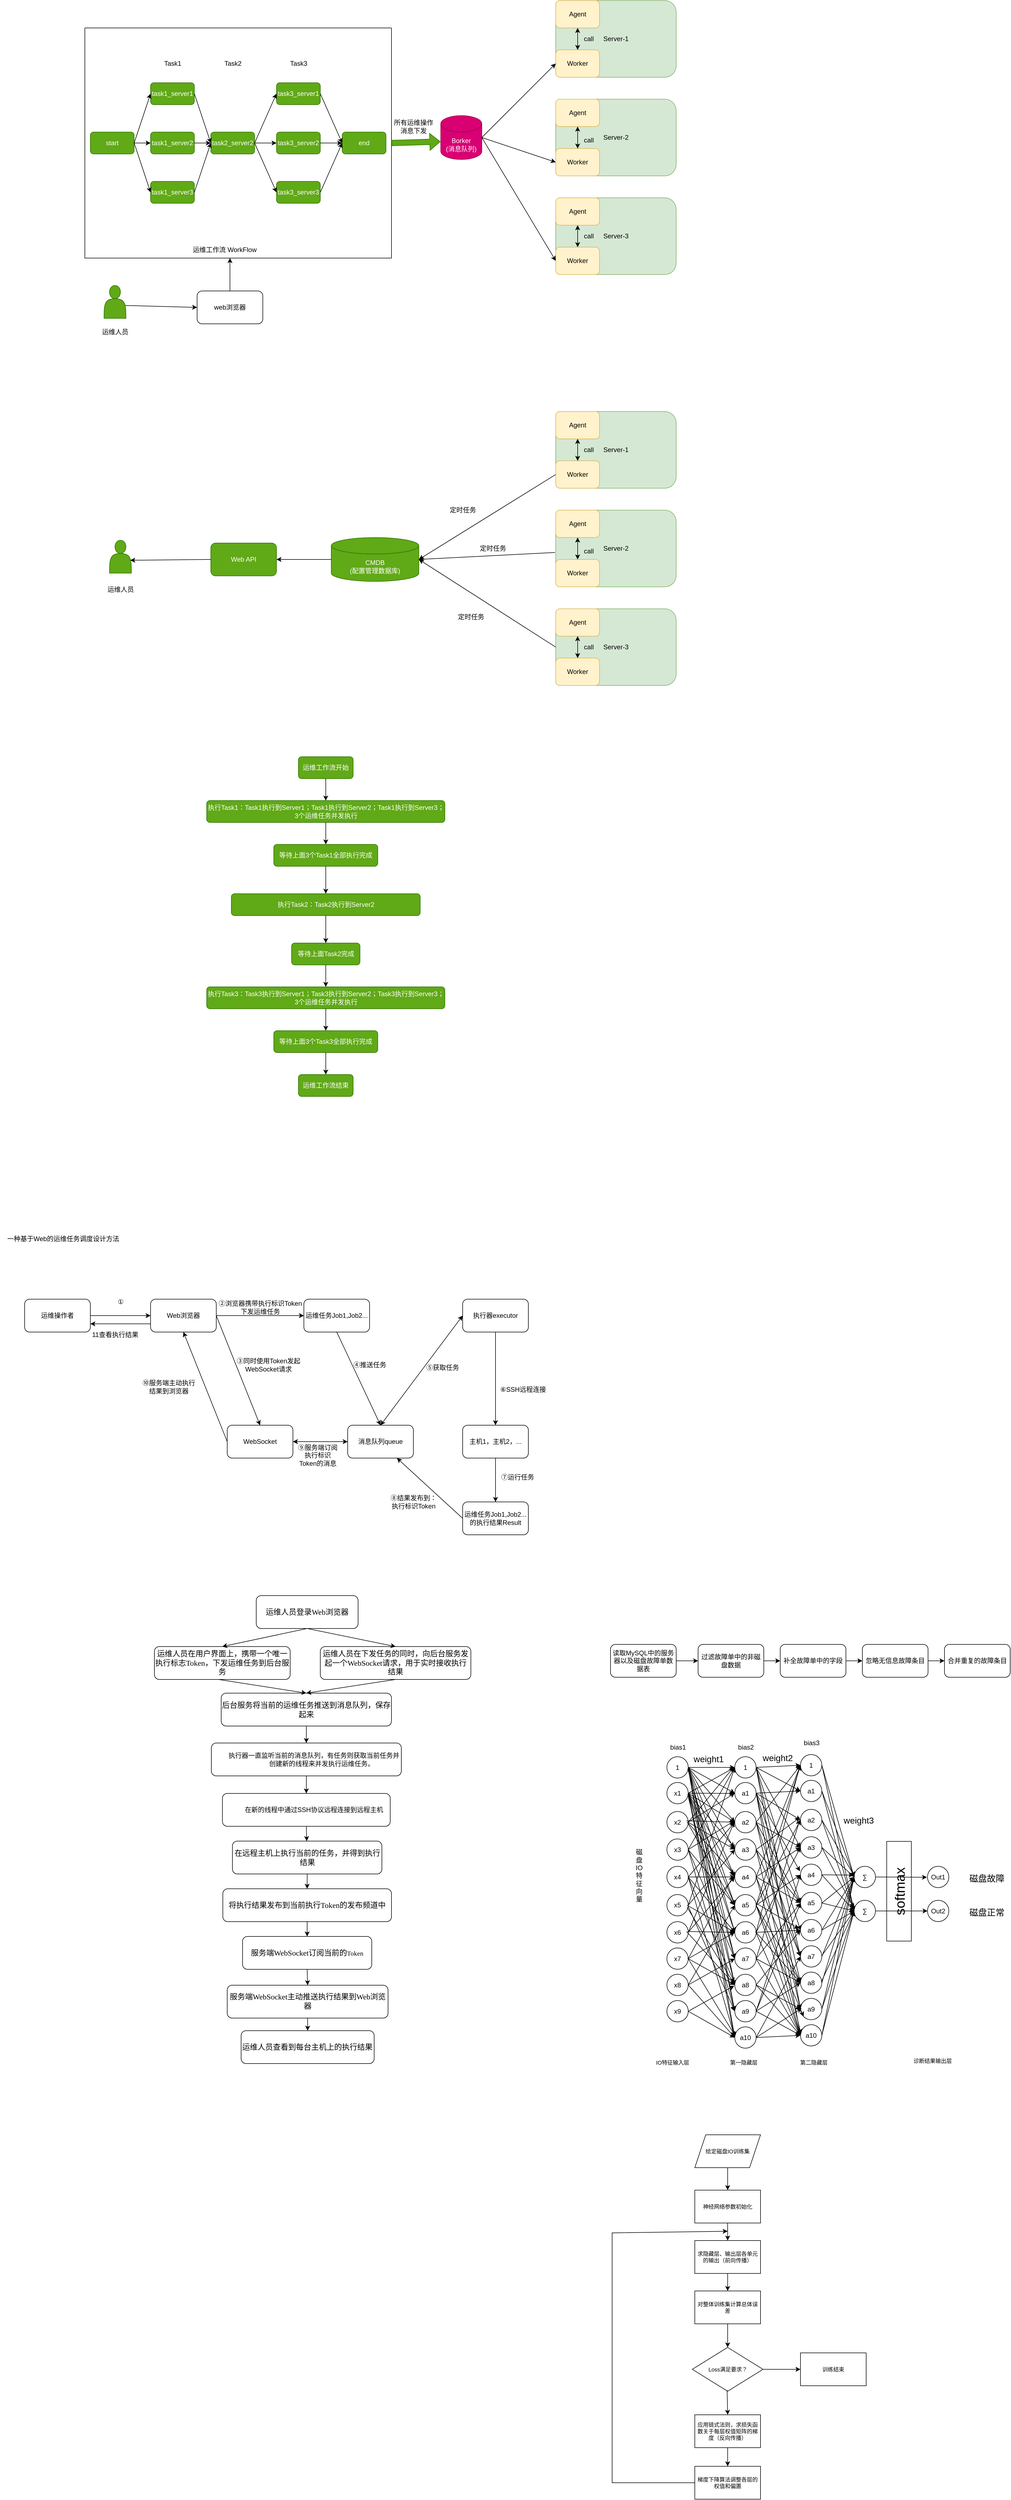 <mxfile version="20.5.3" type="github">
  <diagram id="Cr2ft3EUCLHrSJw7Iuv8" name="第 1 页">
    <mxGraphModel dx="1621" dy="626" grid="0" gridSize="10" guides="1" tooltips="1" connect="1" arrows="1" fold="1" page="0" pageScale="1" pageWidth="1169" pageHeight="827" math="0" shadow="0">
      <root>
        <mxCell id="0" />
        <mxCell id="1" parent="0" />
        <mxCell id="37ncI2-MZNdE6VhE76FK-1" value="Server-1" style="rounded=1;whiteSpace=wrap;html=1;fillColor=#d5e8d4;strokeColor=#82b366;" parent="1" vertex="1">
          <mxGeometry x="890" y="100" width="220" height="140" as="geometry" />
        </mxCell>
        <mxCell id="37ncI2-MZNdE6VhE76FK-2" value="Agent" style="rounded=1;whiteSpace=wrap;html=1;fillColor=#fff2cc;strokeColor=#d6b656;" parent="1" vertex="1">
          <mxGeometry x="890" y="100" width="80" height="50" as="geometry" />
        </mxCell>
        <mxCell id="37ncI2-MZNdE6VhE76FK-3" value="Worker" style="rounded=1;whiteSpace=wrap;html=1;fillColor=#fff2cc;strokeColor=#d6b656;" parent="1" vertex="1">
          <mxGeometry x="890" y="190" width="80" height="50" as="geometry" />
        </mxCell>
        <mxCell id="37ncI2-MZNdE6VhE76FK-5" value="Borker&lt;br&gt;(消息队列)" style="shape=cylinder3;whiteSpace=wrap;html=1;boundedLbl=1;backgroundOutline=1;size=15;fillColor=#d80073;fontColor=#ffffff;strokeColor=#A50040;" parent="1" vertex="1">
          <mxGeometry x="680" y="310" width="75" height="80" as="geometry" />
        </mxCell>
        <mxCell id="37ncI2-MZNdE6VhE76FK-6" value="start" style="rounded=1;whiteSpace=wrap;html=1;fillColor=#60a917;fontColor=#ffffff;strokeColor=#2D7600;" parent="1" vertex="1">
          <mxGeometry x="40" y="340" width="80" height="40" as="geometry" />
        </mxCell>
        <mxCell id="37ncI2-MZNdE6VhE76FK-7" value="task1_server1" style="rounded=1;whiteSpace=wrap;html=1;fillColor=#60a917;fontColor=#ffffff;strokeColor=#2D7600;" parent="1" vertex="1">
          <mxGeometry x="150" y="250" width="80" height="40" as="geometry" />
        </mxCell>
        <mxCell id="37ncI2-MZNdE6VhE76FK-8" value="task1_server2" style="rounded=1;whiteSpace=wrap;html=1;fillColor=#60a917;fontColor=#ffffff;strokeColor=#2D7600;" parent="1" vertex="1">
          <mxGeometry x="150" y="340" width="80" height="40" as="geometry" />
        </mxCell>
        <mxCell id="37ncI2-MZNdE6VhE76FK-9" value="task1_server3" style="rounded=1;whiteSpace=wrap;html=1;fillColor=#60a917;fontColor=#ffffff;strokeColor=#2D7600;" parent="1" vertex="1">
          <mxGeometry x="150" y="430" width="80" height="40" as="geometry" />
        </mxCell>
        <mxCell id="37ncI2-MZNdE6VhE76FK-10" value="Task1" style="text;html=1;align=center;verticalAlign=middle;resizable=0;points=[];autosize=1;strokeColor=none;fillColor=none;" parent="1" vertex="1">
          <mxGeometry x="165" y="200" width="50" height="30" as="geometry" />
        </mxCell>
        <mxCell id="37ncI2-MZNdE6VhE76FK-11" value="task2_server2" style="rounded=1;whiteSpace=wrap;html=1;fillColor=#60a917;fontColor=#ffffff;strokeColor=#2D7600;" parent="1" vertex="1">
          <mxGeometry x="260" y="340" width="80" height="40" as="geometry" />
        </mxCell>
        <mxCell id="37ncI2-MZNdE6VhE76FK-12" value="Task2" style="text;html=1;align=center;verticalAlign=middle;resizable=0;points=[];autosize=1;strokeColor=none;fillColor=none;" parent="1" vertex="1">
          <mxGeometry x="275" y="200" width="50" height="30" as="geometry" />
        </mxCell>
        <mxCell id="37ncI2-MZNdE6VhE76FK-13" value="task3_server1" style="rounded=1;whiteSpace=wrap;html=1;fillColor=#60a917;fontColor=#ffffff;strokeColor=#2D7600;" parent="1" vertex="1">
          <mxGeometry x="380" y="250" width="80" height="40" as="geometry" />
        </mxCell>
        <mxCell id="37ncI2-MZNdE6VhE76FK-14" value="task3_server2" style="rounded=1;whiteSpace=wrap;html=1;fillColor=#60a917;fontColor=#ffffff;strokeColor=#2D7600;" parent="1" vertex="1">
          <mxGeometry x="380" y="340" width="80" height="40" as="geometry" />
        </mxCell>
        <mxCell id="37ncI2-MZNdE6VhE76FK-15" value="task3_server3" style="rounded=1;whiteSpace=wrap;html=1;fillColor=#60a917;fontColor=#ffffff;strokeColor=#2D7600;" parent="1" vertex="1">
          <mxGeometry x="380" y="430" width="80" height="40" as="geometry" />
        </mxCell>
        <mxCell id="37ncI2-MZNdE6VhE76FK-16" value="Task3" style="text;html=1;align=center;verticalAlign=middle;resizable=0;points=[];autosize=1;strokeColor=none;fillColor=none;" parent="1" vertex="1">
          <mxGeometry x="395" y="200" width="50" height="30" as="geometry" />
        </mxCell>
        <mxCell id="37ncI2-MZNdE6VhE76FK-17" value="" style="endArrow=classic;html=1;rounded=0;exitX=1;exitY=0.5;exitDx=0;exitDy=0;entryX=0;entryY=0.5;entryDx=0;entryDy=0;" parent="1" source="37ncI2-MZNdE6VhE76FK-6" target="37ncI2-MZNdE6VhE76FK-8" edge="1">
          <mxGeometry width="50" height="50" relative="1" as="geometry">
            <mxPoint x="560" y="480" as="sourcePoint" />
            <mxPoint x="610" y="430" as="targetPoint" />
          </mxGeometry>
        </mxCell>
        <mxCell id="37ncI2-MZNdE6VhE76FK-18" value="" style="endArrow=classic;html=1;rounded=0;exitX=1;exitY=0.5;exitDx=0;exitDy=0;entryX=0;entryY=0.5;entryDx=0;entryDy=0;" parent="1" source="37ncI2-MZNdE6VhE76FK-6" target="37ncI2-MZNdE6VhE76FK-7" edge="1">
          <mxGeometry width="50" height="50" relative="1" as="geometry">
            <mxPoint x="560" y="480" as="sourcePoint" />
            <mxPoint x="610" y="430" as="targetPoint" />
          </mxGeometry>
        </mxCell>
        <mxCell id="37ncI2-MZNdE6VhE76FK-19" value="" style="endArrow=classic;html=1;rounded=0;entryX=0;entryY=0.5;entryDx=0;entryDy=0;" parent="1" target="37ncI2-MZNdE6VhE76FK-9" edge="1">
          <mxGeometry width="50" height="50" relative="1" as="geometry">
            <mxPoint x="120" y="360" as="sourcePoint" />
            <mxPoint x="160" y="280" as="targetPoint" />
          </mxGeometry>
        </mxCell>
        <mxCell id="37ncI2-MZNdE6VhE76FK-20" value="" style="endArrow=classic;html=1;rounded=0;exitX=1;exitY=0.5;exitDx=0;exitDy=0;entryX=0;entryY=0.5;entryDx=0;entryDy=0;" parent="1" source="37ncI2-MZNdE6VhE76FK-7" target="37ncI2-MZNdE6VhE76FK-11" edge="1">
          <mxGeometry width="50" height="50" relative="1" as="geometry">
            <mxPoint x="560" y="480" as="sourcePoint" />
            <mxPoint x="610" y="430" as="targetPoint" />
          </mxGeometry>
        </mxCell>
        <mxCell id="37ncI2-MZNdE6VhE76FK-21" value="" style="endArrow=classic;html=1;rounded=0;exitX=1;exitY=0.5;exitDx=0;exitDy=0;entryX=0;entryY=0.5;entryDx=0;entryDy=0;" parent="1" source="37ncI2-MZNdE6VhE76FK-8" target="37ncI2-MZNdE6VhE76FK-11" edge="1">
          <mxGeometry width="50" height="50" relative="1" as="geometry">
            <mxPoint x="560" y="480" as="sourcePoint" />
            <mxPoint x="610" y="430" as="targetPoint" />
          </mxGeometry>
        </mxCell>
        <mxCell id="37ncI2-MZNdE6VhE76FK-22" value="" style="endArrow=classic;html=1;rounded=0;exitX=1;exitY=0.5;exitDx=0;exitDy=0;entryX=0;entryY=0.5;entryDx=0;entryDy=0;" parent="1" source="37ncI2-MZNdE6VhE76FK-9" target="37ncI2-MZNdE6VhE76FK-11" edge="1">
          <mxGeometry width="50" height="50" relative="1" as="geometry">
            <mxPoint x="560" y="480" as="sourcePoint" />
            <mxPoint x="610" y="430" as="targetPoint" />
          </mxGeometry>
        </mxCell>
        <mxCell id="37ncI2-MZNdE6VhE76FK-23" value="" style="endArrow=classic;html=1;rounded=0;entryX=0;entryY=0.5;entryDx=0;entryDy=0;exitX=1;exitY=0.5;exitDx=0;exitDy=0;" parent="1" source="37ncI2-MZNdE6VhE76FK-11" target="37ncI2-MZNdE6VhE76FK-13" edge="1">
          <mxGeometry width="50" height="50" relative="1" as="geometry">
            <mxPoint x="560" y="480" as="sourcePoint" />
            <mxPoint x="610" y="430" as="targetPoint" />
          </mxGeometry>
        </mxCell>
        <mxCell id="37ncI2-MZNdE6VhE76FK-24" value="" style="endArrow=classic;html=1;rounded=0;entryX=0;entryY=0.5;entryDx=0;entryDy=0;exitX=1;exitY=0.5;exitDx=0;exitDy=0;" parent="1" source="37ncI2-MZNdE6VhE76FK-11" target="37ncI2-MZNdE6VhE76FK-14" edge="1">
          <mxGeometry width="50" height="50" relative="1" as="geometry">
            <mxPoint x="560" y="480" as="sourcePoint" />
            <mxPoint x="610" y="430" as="targetPoint" />
          </mxGeometry>
        </mxCell>
        <mxCell id="37ncI2-MZNdE6VhE76FK-25" value="" style="endArrow=classic;html=1;rounded=0;exitX=1;exitY=0.5;exitDx=0;exitDy=0;entryX=0;entryY=0.5;entryDx=0;entryDy=0;" parent="1" source="37ncI2-MZNdE6VhE76FK-11" target="37ncI2-MZNdE6VhE76FK-15" edge="1">
          <mxGeometry width="50" height="50" relative="1" as="geometry">
            <mxPoint x="560" y="480" as="sourcePoint" />
            <mxPoint x="610" y="430" as="targetPoint" />
          </mxGeometry>
        </mxCell>
        <mxCell id="37ncI2-MZNdE6VhE76FK-26" value="end" style="rounded=1;whiteSpace=wrap;html=1;fillColor=#60a917;fontColor=#ffffff;strokeColor=#2D7600;" parent="1" vertex="1">
          <mxGeometry x="500" y="340" width="80" height="40" as="geometry" />
        </mxCell>
        <mxCell id="37ncI2-MZNdE6VhE76FK-27" value="" style="endArrow=classic;html=1;rounded=0;exitX=1;exitY=0.5;exitDx=0;exitDy=0;entryX=0;entryY=0.5;entryDx=0;entryDy=0;" parent="1" source="37ncI2-MZNdE6VhE76FK-13" target="37ncI2-MZNdE6VhE76FK-26" edge="1">
          <mxGeometry width="50" height="50" relative="1" as="geometry">
            <mxPoint x="560" y="480" as="sourcePoint" />
            <mxPoint x="610" y="430" as="targetPoint" />
          </mxGeometry>
        </mxCell>
        <mxCell id="37ncI2-MZNdE6VhE76FK-28" value="" style="endArrow=classic;html=1;rounded=0;exitX=1;exitY=0.5;exitDx=0;exitDy=0;entryX=0;entryY=0.5;entryDx=0;entryDy=0;" parent="1" source="37ncI2-MZNdE6VhE76FK-14" target="37ncI2-MZNdE6VhE76FK-26" edge="1">
          <mxGeometry width="50" height="50" relative="1" as="geometry">
            <mxPoint x="560" y="480" as="sourcePoint" />
            <mxPoint x="610" y="430" as="targetPoint" />
          </mxGeometry>
        </mxCell>
        <mxCell id="37ncI2-MZNdE6VhE76FK-29" value="" style="endArrow=classic;html=1;rounded=0;exitX=1;exitY=0.5;exitDx=0;exitDy=0;entryX=0;entryY=0.5;entryDx=0;entryDy=0;" parent="1" source="37ncI2-MZNdE6VhE76FK-15" target="37ncI2-MZNdE6VhE76FK-26" edge="1">
          <mxGeometry width="50" height="50" relative="1" as="geometry">
            <mxPoint x="560" y="480" as="sourcePoint" />
            <mxPoint x="610" y="430" as="targetPoint" />
          </mxGeometry>
        </mxCell>
        <mxCell id="37ncI2-MZNdE6VhE76FK-30" value="" style="swimlane;startSize=0;" parent="1" vertex="1">
          <mxGeometry x="30" y="150" width="560" height="420" as="geometry" />
        </mxCell>
        <mxCell id="37ncI2-MZNdE6VhE76FK-31" value="运维工作流 WorkFlow" style="text;html=1;align=center;verticalAlign=middle;resizable=0;points=[];autosize=1;strokeColor=none;fillColor=none;" parent="37ncI2-MZNdE6VhE76FK-30" vertex="1">
          <mxGeometry x="185" y="390" width="140" height="30" as="geometry" />
        </mxCell>
        <mxCell id="37ncI2-MZNdE6VhE76FK-32" value="Server-2" style="rounded=1;whiteSpace=wrap;html=1;fillColor=#d5e8d4;strokeColor=#82b366;" parent="1" vertex="1">
          <mxGeometry x="890" y="280" width="220" height="140" as="geometry" />
        </mxCell>
        <mxCell id="37ncI2-MZNdE6VhE76FK-33" value="Agent" style="rounded=1;whiteSpace=wrap;html=1;fillColor=#fff2cc;strokeColor=#d6b656;" parent="1" vertex="1">
          <mxGeometry x="890" y="280" width="80" height="50" as="geometry" />
        </mxCell>
        <mxCell id="37ncI2-MZNdE6VhE76FK-34" value="Worker" style="rounded=1;whiteSpace=wrap;html=1;fillColor=#fff2cc;strokeColor=#d6b656;" parent="1" vertex="1">
          <mxGeometry x="890" y="370" width="80" height="50" as="geometry" />
        </mxCell>
        <mxCell id="37ncI2-MZNdE6VhE76FK-35" value="Server-3" style="rounded=1;whiteSpace=wrap;html=1;fillColor=#d5e8d4;strokeColor=#82b366;" parent="1" vertex="1">
          <mxGeometry x="890" y="460" width="220" height="140" as="geometry" />
        </mxCell>
        <mxCell id="37ncI2-MZNdE6VhE76FK-36" value="Agent" style="rounded=1;whiteSpace=wrap;html=1;fillColor=#fff2cc;strokeColor=#d6b656;" parent="1" vertex="1">
          <mxGeometry x="890" y="460" width="80" height="50" as="geometry" />
        </mxCell>
        <mxCell id="37ncI2-MZNdE6VhE76FK-37" value="Worker" style="rounded=1;whiteSpace=wrap;html=1;fillColor=#fff2cc;strokeColor=#d6b656;" parent="1" vertex="1">
          <mxGeometry x="890" y="550" width="80" height="50" as="geometry" />
        </mxCell>
        <mxCell id="37ncI2-MZNdE6VhE76FK-39" value="" style="shape=flexArrow;endArrow=classic;html=1;rounded=0;entryX=-0.007;entryY=0.592;entryDx=0;entryDy=0;entryPerimeter=0;exitX=1;exitY=0.5;exitDx=0;exitDy=0;fillColor=#60a917;strokeColor=#2D7600;" parent="1" source="37ncI2-MZNdE6VhE76FK-30" target="37ncI2-MZNdE6VhE76FK-5" edge="1">
          <mxGeometry width="50" height="50" relative="1" as="geometry">
            <mxPoint x="560" y="540" as="sourcePoint" />
            <mxPoint x="610" y="490" as="targetPoint" />
          </mxGeometry>
        </mxCell>
        <mxCell id="37ncI2-MZNdE6VhE76FK-40" value="所有运维操作&lt;br&gt;消息下发" style="text;html=1;align=center;verticalAlign=middle;resizable=0;points=[];autosize=1;strokeColor=none;fillColor=none;" parent="1" vertex="1">
          <mxGeometry x="580" y="310" width="100" height="40" as="geometry" />
        </mxCell>
        <mxCell id="37ncI2-MZNdE6VhE76FK-41" value="" style="endArrow=classic;html=1;rounded=0;entryX=0;entryY=0.5;entryDx=0;entryDy=0;exitX=1;exitY=0.5;exitDx=0;exitDy=0;exitPerimeter=0;" parent="1" source="37ncI2-MZNdE6VhE76FK-5" target="37ncI2-MZNdE6VhE76FK-3" edge="1">
          <mxGeometry width="50" height="50" relative="1" as="geometry">
            <mxPoint x="560" y="450" as="sourcePoint" />
            <mxPoint x="610" y="400" as="targetPoint" />
          </mxGeometry>
        </mxCell>
        <mxCell id="37ncI2-MZNdE6VhE76FK-42" value="" style="endArrow=classic;html=1;rounded=0;entryX=0;entryY=0.5;entryDx=0;entryDy=0;exitX=1;exitY=0.5;exitDx=0;exitDy=0;exitPerimeter=0;" parent="1" source="37ncI2-MZNdE6VhE76FK-5" target="37ncI2-MZNdE6VhE76FK-34" edge="1">
          <mxGeometry width="50" height="50" relative="1" as="geometry">
            <mxPoint x="560" y="450" as="sourcePoint" />
            <mxPoint x="610" y="400" as="targetPoint" />
          </mxGeometry>
        </mxCell>
        <mxCell id="37ncI2-MZNdE6VhE76FK-43" value="" style="endArrow=classic;html=1;rounded=0;entryX=0;entryY=0.5;entryDx=0;entryDy=0;exitX=1;exitY=0.5;exitDx=0;exitDy=0;exitPerimeter=0;" parent="1" source="37ncI2-MZNdE6VhE76FK-5" target="37ncI2-MZNdE6VhE76FK-37" edge="1">
          <mxGeometry width="50" height="50" relative="1" as="geometry">
            <mxPoint x="560" y="450" as="sourcePoint" />
            <mxPoint x="610" y="400" as="targetPoint" />
          </mxGeometry>
        </mxCell>
        <mxCell id="37ncI2-MZNdE6VhE76FK-44" value="" style="endArrow=classic;startArrow=classic;html=1;rounded=0;entryX=0.5;entryY=1;entryDx=0;entryDy=0;exitX=0.5;exitY=0;exitDx=0;exitDy=0;" parent="1" source="37ncI2-MZNdE6VhE76FK-37" target="37ncI2-MZNdE6VhE76FK-36" edge="1">
          <mxGeometry width="50" height="50" relative="1" as="geometry">
            <mxPoint x="560" y="450" as="sourcePoint" />
            <mxPoint x="730" y="530" as="targetPoint" />
          </mxGeometry>
        </mxCell>
        <mxCell id="37ncI2-MZNdE6VhE76FK-45" value="" style="endArrow=classic;startArrow=classic;html=1;rounded=0;entryX=0.5;entryY=1;entryDx=0;entryDy=0;" parent="1" target="37ncI2-MZNdE6VhE76FK-33" edge="1">
          <mxGeometry width="50" height="50" relative="1" as="geometry">
            <mxPoint x="930" y="370" as="sourcePoint" />
            <mxPoint x="940" y="520" as="targetPoint" />
          </mxGeometry>
        </mxCell>
        <mxCell id="37ncI2-MZNdE6VhE76FK-46" value="" style="endArrow=classic;startArrow=classic;html=1;rounded=0;entryX=0.5;entryY=1;entryDx=0;entryDy=0;exitX=0.5;exitY=0;exitDx=0;exitDy=0;" parent="1" source="37ncI2-MZNdE6VhE76FK-3" target="37ncI2-MZNdE6VhE76FK-2" edge="1">
          <mxGeometry width="50" height="50" relative="1" as="geometry">
            <mxPoint x="940" y="380" as="sourcePoint" />
            <mxPoint x="940" y="340" as="targetPoint" />
          </mxGeometry>
        </mxCell>
        <mxCell id="37ncI2-MZNdE6VhE76FK-47" value="call" style="text;html=1;align=center;verticalAlign=middle;resizable=0;points=[];autosize=1;strokeColor=none;fillColor=none;" parent="1" vertex="1">
          <mxGeometry x="930" y="515" width="40" height="30" as="geometry" />
        </mxCell>
        <mxCell id="37ncI2-MZNdE6VhE76FK-48" value="call" style="text;html=1;align=center;verticalAlign=middle;resizable=0;points=[];autosize=1;strokeColor=none;fillColor=none;" parent="1" vertex="1">
          <mxGeometry x="930" y="340" width="40" height="30" as="geometry" />
        </mxCell>
        <mxCell id="37ncI2-MZNdE6VhE76FK-49" value="call" style="text;html=1;align=center;verticalAlign=middle;resizable=0;points=[];autosize=1;strokeColor=none;fillColor=none;" parent="1" vertex="1">
          <mxGeometry x="930" y="155" width="40" height="30" as="geometry" />
        </mxCell>
        <mxCell id="37ncI2-MZNdE6VhE76FK-50" value="" style="shape=actor;whiteSpace=wrap;html=1;fillColor=#60a917;fontColor=#ffffff;strokeColor=#2D7600;" parent="1" vertex="1">
          <mxGeometry x="65" y="620" width="40" height="60" as="geometry" />
        </mxCell>
        <mxCell id="37ncI2-MZNdE6VhE76FK-52" value="" style="endArrow=classic;html=1;rounded=0;exitX=0.967;exitY=0.608;exitDx=0;exitDy=0;exitPerimeter=0;entryX=0;entryY=0.5;entryDx=0;entryDy=0;" parent="1" source="37ncI2-MZNdE6VhE76FK-50" edge="1">
          <mxGeometry width="50" height="50" relative="1" as="geometry">
            <mxPoint x="565" y="500" as="sourcePoint" />
            <mxPoint x="235" y="660" as="targetPoint" />
          </mxGeometry>
        </mxCell>
        <mxCell id="37ncI2-MZNdE6VhE76FK-53" value="web浏览器" style="rounded=1;whiteSpace=wrap;html=1;" parent="1" vertex="1">
          <mxGeometry x="235" y="630" width="120" height="60" as="geometry" />
        </mxCell>
        <mxCell id="37ncI2-MZNdE6VhE76FK-54" value="" style="endArrow=classic;html=1;rounded=0;exitX=0.5;exitY=0;exitDx=0;exitDy=0;" parent="1" source="37ncI2-MZNdE6VhE76FK-53" edge="1">
          <mxGeometry width="50" height="50" relative="1" as="geometry">
            <mxPoint x="565" y="500" as="sourcePoint" />
            <mxPoint x="295" y="570" as="targetPoint" />
          </mxGeometry>
        </mxCell>
        <mxCell id="37ncI2-MZNdE6VhE76FK-55" value="运维人员" style="text;html=1;align=center;verticalAlign=middle;resizable=0;points=[];autosize=1;strokeColor=none;fillColor=none;" parent="1" vertex="1">
          <mxGeometry x="50" y="690" width="70" height="30" as="geometry" />
        </mxCell>
        <mxCell id="37ncI2-MZNdE6VhE76FK-56" value="Server-1" style="rounded=1;whiteSpace=wrap;html=1;fillColor=#d5e8d4;strokeColor=#82b366;" parent="1" vertex="1">
          <mxGeometry x="890" y="850" width="220" height="140" as="geometry" />
        </mxCell>
        <mxCell id="37ncI2-MZNdE6VhE76FK-57" value="Agent" style="rounded=1;whiteSpace=wrap;html=1;fillColor=#fff2cc;strokeColor=#d6b656;" parent="1" vertex="1">
          <mxGeometry x="890" y="850" width="80" height="50" as="geometry" />
        </mxCell>
        <mxCell id="37ncI2-MZNdE6VhE76FK-58" value="Worker" style="rounded=1;whiteSpace=wrap;html=1;fillColor=#fff2cc;strokeColor=#d6b656;" parent="1" vertex="1">
          <mxGeometry x="890" y="940" width="80" height="50" as="geometry" />
        </mxCell>
        <mxCell id="37ncI2-MZNdE6VhE76FK-59" value="Server-2" style="rounded=1;whiteSpace=wrap;html=1;fillColor=#d5e8d4;strokeColor=#82b366;" parent="1" vertex="1">
          <mxGeometry x="890" y="1030" width="220" height="140" as="geometry" />
        </mxCell>
        <mxCell id="37ncI2-MZNdE6VhE76FK-60" value="Agent" style="rounded=1;whiteSpace=wrap;html=1;fillColor=#fff2cc;strokeColor=#d6b656;" parent="1" vertex="1">
          <mxGeometry x="890" y="1030" width="80" height="50" as="geometry" />
        </mxCell>
        <mxCell id="37ncI2-MZNdE6VhE76FK-61" value="Worker" style="rounded=1;whiteSpace=wrap;html=1;fillColor=#fff2cc;strokeColor=#d6b656;" parent="1" vertex="1">
          <mxGeometry x="890" y="1120" width="80" height="50" as="geometry" />
        </mxCell>
        <mxCell id="37ncI2-MZNdE6VhE76FK-62" value="Server-3" style="rounded=1;whiteSpace=wrap;html=1;fillColor=#d5e8d4;strokeColor=#82b366;" parent="1" vertex="1">
          <mxGeometry x="890" y="1210" width="220" height="140" as="geometry" />
        </mxCell>
        <mxCell id="37ncI2-MZNdE6VhE76FK-63" value="Agent" style="rounded=1;whiteSpace=wrap;html=1;fillColor=#fff2cc;strokeColor=#d6b656;" parent="1" vertex="1">
          <mxGeometry x="890" y="1210" width="80" height="50" as="geometry" />
        </mxCell>
        <mxCell id="37ncI2-MZNdE6VhE76FK-64" value="Worker" style="rounded=1;whiteSpace=wrap;html=1;fillColor=#fff2cc;strokeColor=#d6b656;" parent="1" vertex="1">
          <mxGeometry x="890" y="1300" width="80" height="50" as="geometry" />
        </mxCell>
        <mxCell id="37ncI2-MZNdE6VhE76FK-65" value="" style="endArrow=classic;startArrow=classic;html=1;rounded=0;entryX=0.5;entryY=1;entryDx=0;entryDy=0;exitX=0.5;exitY=0;exitDx=0;exitDy=0;" parent="1" source="37ncI2-MZNdE6VhE76FK-64" target="37ncI2-MZNdE6VhE76FK-63" edge="1">
          <mxGeometry width="50" height="50" relative="1" as="geometry">
            <mxPoint x="560" y="1200" as="sourcePoint" />
            <mxPoint x="730" y="1280" as="targetPoint" />
          </mxGeometry>
        </mxCell>
        <mxCell id="37ncI2-MZNdE6VhE76FK-66" value="" style="endArrow=classic;startArrow=classic;html=1;rounded=0;entryX=0.5;entryY=1;entryDx=0;entryDy=0;" parent="1" target="37ncI2-MZNdE6VhE76FK-60" edge="1">
          <mxGeometry width="50" height="50" relative="1" as="geometry">
            <mxPoint x="930" y="1120" as="sourcePoint" />
            <mxPoint x="940" y="1270" as="targetPoint" />
          </mxGeometry>
        </mxCell>
        <mxCell id="37ncI2-MZNdE6VhE76FK-67" value="" style="endArrow=classic;startArrow=classic;html=1;rounded=0;entryX=0.5;entryY=1;entryDx=0;entryDy=0;exitX=0.5;exitY=0;exitDx=0;exitDy=0;" parent="1" source="37ncI2-MZNdE6VhE76FK-58" target="37ncI2-MZNdE6VhE76FK-57" edge="1">
          <mxGeometry width="50" height="50" relative="1" as="geometry">
            <mxPoint x="940" y="1130" as="sourcePoint" />
            <mxPoint x="940" y="1090" as="targetPoint" />
          </mxGeometry>
        </mxCell>
        <mxCell id="37ncI2-MZNdE6VhE76FK-68" value="call" style="text;html=1;align=center;verticalAlign=middle;resizable=0;points=[];autosize=1;strokeColor=none;fillColor=none;" parent="1" vertex="1">
          <mxGeometry x="930" y="1265" width="40" height="30" as="geometry" />
        </mxCell>
        <mxCell id="37ncI2-MZNdE6VhE76FK-69" value="call" style="text;html=1;align=center;verticalAlign=middle;resizable=0;points=[];autosize=1;strokeColor=none;fillColor=none;" parent="1" vertex="1">
          <mxGeometry x="930" y="1090" width="40" height="30" as="geometry" />
        </mxCell>
        <mxCell id="37ncI2-MZNdE6VhE76FK-70" value="call" style="text;html=1;align=center;verticalAlign=middle;resizable=0;points=[];autosize=1;strokeColor=none;fillColor=none;" parent="1" vertex="1">
          <mxGeometry x="930" y="905" width="40" height="30" as="geometry" />
        </mxCell>
        <mxCell id="37ncI2-MZNdE6VhE76FK-71" value="CMDB&lt;br&gt;(配置管理数据库)" style="shape=cylinder3;whiteSpace=wrap;html=1;boundedLbl=1;backgroundOutline=1;size=15;fillColor=#60a917;fontColor=#ffffff;strokeColor=#2D7600;" parent="1" vertex="1">
          <mxGeometry x="480" y="1080" width="160" height="80" as="geometry" />
        </mxCell>
        <mxCell id="37ncI2-MZNdE6VhE76FK-72" value="" style="endArrow=classic;html=1;rounded=0;entryX=1;entryY=0.5;entryDx=0;entryDy=0;entryPerimeter=0;exitX=0;exitY=0.5;exitDx=0;exitDy=0;" parent="1" source="37ncI2-MZNdE6VhE76FK-58" target="37ncI2-MZNdE6VhE76FK-71" edge="1">
          <mxGeometry width="50" height="50" relative="1" as="geometry">
            <mxPoint x="560" y="1110" as="sourcePoint" />
            <mxPoint x="610" y="1060" as="targetPoint" />
          </mxGeometry>
        </mxCell>
        <mxCell id="37ncI2-MZNdE6VhE76FK-73" value="定时任务" style="text;html=1;align=center;verticalAlign=middle;resizable=0;points=[];autosize=1;strokeColor=none;fillColor=none;" parent="1" vertex="1">
          <mxGeometry x="685" y="1015" width="70" height="30" as="geometry" />
        </mxCell>
        <mxCell id="37ncI2-MZNdE6VhE76FK-74" value="" style="endArrow=classic;html=1;rounded=0;entryX=1;entryY=0.5;entryDx=0;entryDy=0;entryPerimeter=0;exitX=-0.006;exitY=0.552;exitDx=0;exitDy=0;exitPerimeter=0;" parent="1" source="37ncI2-MZNdE6VhE76FK-59" target="37ncI2-MZNdE6VhE76FK-71" edge="1">
          <mxGeometry width="50" height="50" relative="1" as="geometry">
            <mxPoint x="560" y="1110" as="sourcePoint" />
            <mxPoint x="610" y="1060" as="targetPoint" />
          </mxGeometry>
        </mxCell>
        <mxCell id="37ncI2-MZNdE6VhE76FK-75" value="" style="endArrow=classic;html=1;rounded=0;exitX=0;exitY=0.5;exitDx=0;exitDy=0;" parent="1" source="37ncI2-MZNdE6VhE76FK-62" edge="1">
          <mxGeometry width="50" height="50" relative="1" as="geometry">
            <mxPoint x="560" y="1110" as="sourcePoint" />
            <mxPoint x="640" y="1120" as="targetPoint" />
          </mxGeometry>
        </mxCell>
        <mxCell id="37ncI2-MZNdE6VhE76FK-76" value="定时任务" style="text;html=1;align=center;verticalAlign=middle;resizable=0;points=[];autosize=1;strokeColor=none;fillColor=none;" parent="1" vertex="1">
          <mxGeometry x="740" y="1085" width="70" height="30" as="geometry" />
        </mxCell>
        <mxCell id="37ncI2-MZNdE6VhE76FK-77" value="定时任务" style="text;html=1;align=center;verticalAlign=middle;resizable=0;points=[];autosize=1;strokeColor=none;fillColor=none;" parent="1" vertex="1">
          <mxGeometry x="700" y="1210" width="70" height="30" as="geometry" />
        </mxCell>
        <mxCell id="37ncI2-MZNdE6VhE76FK-78" value="Web API" style="rounded=1;whiteSpace=wrap;html=1;fillColor=#60a917;fontColor=#ffffff;strokeColor=#2D7600;" parent="1" vertex="1">
          <mxGeometry x="260" y="1090" width="120" height="60" as="geometry" />
        </mxCell>
        <mxCell id="37ncI2-MZNdE6VhE76FK-79" value="" style="shape=actor;whiteSpace=wrap;html=1;fillColor=#60a917;fontColor=#ffffff;strokeColor=#2D7600;" parent="1" vertex="1">
          <mxGeometry x="75" y="1085" width="40" height="60" as="geometry" />
        </mxCell>
        <mxCell id="37ncI2-MZNdE6VhE76FK-80" value="运维人员" style="text;html=1;align=center;verticalAlign=middle;resizable=0;points=[];autosize=1;strokeColor=none;fillColor=none;" parent="1" vertex="1">
          <mxGeometry x="60" y="1160" width="70" height="30" as="geometry" />
        </mxCell>
        <mxCell id="37ncI2-MZNdE6VhE76FK-81" value="" style="endArrow=classic;html=1;rounded=0;entryX=1;entryY=0.5;entryDx=0;entryDy=0;exitX=0;exitY=0.5;exitDx=0;exitDy=0;exitPerimeter=0;" parent="1" source="37ncI2-MZNdE6VhE76FK-71" target="37ncI2-MZNdE6VhE76FK-78" edge="1">
          <mxGeometry width="50" height="50" relative="1" as="geometry">
            <mxPoint x="560" y="1110" as="sourcePoint" />
            <mxPoint x="610" y="1060" as="targetPoint" />
          </mxGeometry>
        </mxCell>
        <mxCell id="37ncI2-MZNdE6VhE76FK-82" value="" style="endArrow=classic;html=1;rounded=0;entryX=0.946;entryY=0.608;entryDx=0;entryDy=0;entryPerimeter=0;" parent="1" target="37ncI2-MZNdE6VhE76FK-79" edge="1">
          <mxGeometry width="50" height="50" relative="1" as="geometry">
            <mxPoint x="260" y="1120" as="sourcePoint" />
            <mxPoint x="610" y="1060" as="targetPoint" />
          </mxGeometry>
        </mxCell>
        <mxCell id="37ncI2-MZNdE6VhE76FK-83" value="运维工作流开始" style="rounded=1;whiteSpace=wrap;html=1;fillColor=#60a917;fontColor=#ffffff;strokeColor=#2D7600;" parent="1" vertex="1">
          <mxGeometry x="420" y="1480" width="100" height="40" as="geometry" />
        </mxCell>
        <mxCell id="37ncI2-MZNdE6VhE76FK-84" value="执行Task1：Task1执行到Server1；Task1执行到Server2；Task1执行到Server3；&lt;br&gt;3个运维任务并发执行" style="rounded=1;whiteSpace=wrap;html=1;fillColor=#60a917;fontColor=#ffffff;strokeColor=#2D7600;" parent="1" vertex="1">
          <mxGeometry x="252.5" y="1560" width="435" height="40" as="geometry" />
        </mxCell>
        <mxCell id="37ncI2-MZNdE6VhE76FK-85" value="等待上面3个Task1全部执行完成" style="rounded=1;whiteSpace=wrap;html=1;fillColor=#60a917;fontColor=#ffffff;strokeColor=#2D7600;" parent="1" vertex="1">
          <mxGeometry x="375" y="1640" width="190" height="40" as="geometry" />
        </mxCell>
        <mxCell id="37ncI2-MZNdE6VhE76FK-86" value="执行Task2：Task2执行到Server2" style="rounded=1;whiteSpace=wrap;html=1;fillColor=#60a917;fontColor=#ffffff;strokeColor=#2D7600;" parent="1" vertex="1">
          <mxGeometry x="297.5" y="1730" width="345" height="40" as="geometry" />
        </mxCell>
        <mxCell id="37ncI2-MZNdE6VhE76FK-87" value="等待上面Task2完成" style="rounded=1;whiteSpace=wrap;html=1;fillColor=#60a917;fontColor=#ffffff;strokeColor=#2D7600;" parent="1" vertex="1">
          <mxGeometry x="407.5" y="1820" width="125" height="40" as="geometry" />
        </mxCell>
        <mxCell id="37ncI2-MZNdE6VhE76FK-88" value="执行Task3：Task3执行到Server1；Task3执行到Server2；Task3执行到Server3；&lt;br&gt;3个运维任务并发执行" style="rounded=1;whiteSpace=wrap;html=1;fillColor=#60a917;fontColor=#ffffff;strokeColor=#2D7600;" parent="1" vertex="1">
          <mxGeometry x="252.5" y="1900" width="435" height="40" as="geometry" />
        </mxCell>
        <mxCell id="37ncI2-MZNdE6VhE76FK-89" value="等待上面3个Task3全部执行完成" style="rounded=1;whiteSpace=wrap;html=1;fillColor=#60a917;fontColor=#ffffff;strokeColor=#2D7600;" parent="1" vertex="1">
          <mxGeometry x="375" y="1980" width="190" height="40" as="geometry" />
        </mxCell>
        <mxCell id="37ncI2-MZNdE6VhE76FK-90" value="运维工作流结束" style="rounded=1;whiteSpace=wrap;html=1;fillColor=#60a917;fontColor=#ffffff;strokeColor=#2D7600;" parent="1" vertex="1">
          <mxGeometry x="420" y="2060" width="100" height="40" as="geometry" />
        </mxCell>
        <mxCell id="37ncI2-MZNdE6VhE76FK-91" value="" style="endArrow=classic;html=1;rounded=0;exitX=0.5;exitY=1;exitDx=0;exitDy=0;entryX=0.5;entryY=0;entryDx=0;entryDy=0;" parent="1" source="37ncI2-MZNdE6VhE76FK-83" target="37ncI2-MZNdE6VhE76FK-84" edge="1">
          <mxGeometry width="50" height="50" relative="1" as="geometry">
            <mxPoint x="560" y="2060" as="sourcePoint" />
            <mxPoint x="610" y="2010" as="targetPoint" />
          </mxGeometry>
        </mxCell>
        <mxCell id="37ncI2-MZNdE6VhE76FK-92" value="" style="endArrow=classic;html=1;rounded=0;exitX=0.5;exitY=1;exitDx=0;exitDy=0;entryX=0.5;entryY=0;entryDx=0;entryDy=0;" parent="1" source="37ncI2-MZNdE6VhE76FK-84" target="37ncI2-MZNdE6VhE76FK-85" edge="1">
          <mxGeometry width="50" height="50" relative="1" as="geometry">
            <mxPoint x="560" y="1810" as="sourcePoint" />
            <mxPoint x="610" y="1760" as="targetPoint" />
          </mxGeometry>
        </mxCell>
        <mxCell id="37ncI2-MZNdE6VhE76FK-93" value="" style="endArrow=classic;html=1;rounded=0;exitX=0.5;exitY=1;exitDx=0;exitDy=0;entryX=0.5;entryY=0;entryDx=0;entryDy=0;" parent="1" source="37ncI2-MZNdE6VhE76FK-85" target="37ncI2-MZNdE6VhE76FK-86" edge="1">
          <mxGeometry width="50" height="50" relative="1" as="geometry">
            <mxPoint x="560" y="1900" as="sourcePoint" />
            <mxPoint x="610" y="1850" as="targetPoint" />
          </mxGeometry>
        </mxCell>
        <mxCell id="37ncI2-MZNdE6VhE76FK-94" value="" style="endArrow=classic;html=1;rounded=0;exitX=0.5;exitY=1;exitDx=0;exitDy=0;entryX=0.5;entryY=0;entryDx=0;entryDy=0;" parent="1" source="37ncI2-MZNdE6VhE76FK-86" target="37ncI2-MZNdE6VhE76FK-87" edge="1">
          <mxGeometry width="50" height="50" relative="1" as="geometry">
            <mxPoint x="560" y="1980" as="sourcePoint" />
            <mxPoint x="610" y="1930" as="targetPoint" />
          </mxGeometry>
        </mxCell>
        <mxCell id="37ncI2-MZNdE6VhE76FK-95" value="" style="endArrow=classic;html=1;rounded=0;exitX=0.5;exitY=1;exitDx=0;exitDy=0;entryX=0.5;entryY=0;entryDx=0;entryDy=0;" parent="1" source="37ncI2-MZNdE6VhE76FK-87" target="37ncI2-MZNdE6VhE76FK-88" edge="1">
          <mxGeometry width="50" height="50" relative="1" as="geometry">
            <mxPoint x="560" y="2060" as="sourcePoint" />
            <mxPoint x="610" y="2010" as="targetPoint" />
          </mxGeometry>
        </mxCell>
        <mxCell id="37ncI2-MZNdE6VhE76FK-96" value="" style="endArrow=classic;html=1;rounded=0;exitX=0.5;exitY=1;exitDx=0;exitDy=0;" parent="1" source="37ncI2-MZNdE6VhE76FK-88" target="37ncI2-MZNdE6VhE76FK-89" edge="1">
          <mxGeometry width="50" height="50" relative="1" as="geometry">
            <mxPoint x="560" y="2150" as="sourcePoint" />
            <mxPoint x="610" y="2100" as="targetPoint" />
          </mxGeometry>
        </mxCell>
        <mxCell id="37ncI2-MZNdE6VhE76FK-97" value="" style="endArrow=classic;html=1;rounded=0;exitX=0.5;exitY=1;exitDx=0;exitDy=0;entryX=0.5;entryY=0;entryDx=0;entryDy=0;" parent="1" source="37ncI2-MZNdE6VhE76FK-89" target="37ncI2-MZNdE6VhE76FK-90" edge="1">
          <mxGeometry width="50" height="50" relative="1" as="geometry">
            <mxPoint x="560" y="1980" as="sourcePoint" />
            <mxPoint x="610" y="1930" as="targetPoint" />
          </mxGeometry>
        </mxCell>
        <mxCell id="daNGBMWp20_d8rOUzyAb-1" value="运维任务Job1,Job2..." style="rounded=1;whiteSpace=wrap;html=1;" vertex="1" parent="1">
          <mxGeometry x="430" y="2470" width="120" height="60" as="geometry" />
        </mxCell>
        <mxCell id="daNGBMWp20_d8rOUzyAb-2" value="运维操作者" style="rounded=1;whiteSpace=wrap;html=1;" vertex="1" parent="1">
          <mxGeometry x="-80" y="2470" width="120" height="60" as="geometry" />
        </mxCell>
        <mxCell id="daNGBMWp20_d8rOUzyAb-4" value="Web浏览器" style="rounded=1;whiteSpace=wrap;html=1;" vertex="1" parent="1">
          <mxGeometry x="150" y="2470" width="120" height="60" as="geometry" />
        </mxCell>
        <mxCell id="daNGBMWp20_d8rOUzyAb-5" value="消息队列queue" style="rounded=1;whiteSpace=wrap;html=1;" vertex="1" parent="1">
          <mxGeometry x="510" y="2700" width="120" height="60" as="geometry" />
        </mxCell>
        <mxCell id="daNGBMWp20_d8rOUzyAb-6" value="执行器executor" style="rounded=1;whiteSpace=wrap;html=1;" vertex="1" parent="1">
          <mxGeometry x="720" y="2470" width="120" height="60" as="geometry" />
        </mxCell>
        <mxCell id="daNGBMWp20_d8rOUzyAb-8" value="主机1，主机2，..." style="rounded=1;whiteSpace=wrap;html=1;" vertex="1" parent="1">
          <mxGeometry x="720" y="2700" width="120" height="60" as="geometry" />
        </mxCell>
        <mxCell id="daNGBMWp20_d8rOUzyAb-10" value="" style="endArrow=classic;html=1;rounded=0;exitX=0;exitY=0.5;exitDx=0;exitDy=0;entryX=0.75;entryY=1;entryDx=0;entryDy=0;" edge="1" parent="1" source="daNGBMWp20_d8rOUzyAb-23" target="daNGBMWp20_d8rOUzyAb-5">
          <mxGeometry width="50" height="50" relative="1" as="geometry">
            <mxPoint x="560" y="2680" as="sourcePoint" />
            <mxPoint x="610" y="2630" as="targetPoint" />
          </mxGeometry>
        </mxCell>
        <mxCell id="daNGBMWp20_d8rOUzyAb-11" value="⑧结果发布到：&lt;br&gt;执行标识Token" style="text;html=1;align=center;verticalAlign=middle;resizable=0;points=[];autosize=1;strokeColor=none;fillColor=none;" vertex="1" parent="1">
          <mxGeometry x="575" y="2820" width="110" height="40" as="geometry" />
        </mxCell>
        <mxCell id="daNGBMWp20_d8rOUzyAb-12" value="WebSocket" style="rounded=1;whiteSpace=wrap;html=1;" vertex="1" parent="1">
          <mxGeometry x="290" y="2700" width="120" height="60" as="geometry" />
        </mxCell>
        <mxCell id="daNGBMWp20_d8rOUzyAb-14" value="" style="endArrow=classic;html=1;rounded=0;exitX=0;exitY=0.5;exitDx=0;exitDy=0;entryX=0.5;entryY=1;entryDx=0;entryDy=0;" edge="1" parent="1" source="daNGBMWp20_d8rOUzyAb-12" target="daNGBMWp20_d8rOUzyAb-4">
          <mxGeometry width="50" height="50" relative="1" as="geometry">
            <mxPoint x="560" y="2680" as="sourcePoint" />
            <mxPoint x="610" y="2630" as="targetPoint" />
          </mxGeometry>
        </mxCell>
        <mxCell id="daNGBMWp20_d8rOUzyAb-15" value="" style="endArrow=classic;html=1;rounded=0;exitX=1;exitY=0.5;exitDx=0;exitDy=0;entryX=0.5;entryY=0;entryDx=0;entryDy=0;" edge="1" parent="1" source="daNGBMWp20_d8rOUzyAb-4" target="daNGBMWp20_d8rOUzyAb-12">
          <mxGeometry width="50" height="50" relative="1" as="geometry">
            <mxPoint x="560" y="2680" as="sourcePoint" />
            <mxPoint x="610" y="2630" as="targetPoint" />
          </mxGeometry>
        </mxCell>
        <mxCell id="daNGBMWp20_d8rOUzyAb-16" value="③同时使用Token发起&lt;br&gt;WebSocket请求" style="text;html=1;align=center;verticalAlign=middle;resizable=0;points=[];autosize=1;strokeColor=none;fillColor=none;" vertex="1" parent="1">
          <mxGeometry x="295" y="2570" width="140" height="40" as="geometry" />
        </mxCell>
        <mxCell id="daNGBMWp20_d8rOUzyAb-17" value="⑩服务端主动执行&lt;br&gt;结果到浏览器" style="text;html=1;align=center;verticalAlign=middle;resizable=0;points=[];autosize=1;strokeColor=none;fillColor=none;" vertex="1" parent="1">
          <mxGeometry x="122.5" y="2610" width="120" height="40" as="geometry" />
        </mxCell>
        <mxCell id="daNGBMWp20_d8rOUzyAb-18" value="" style="endArrow=classic;startArrow=classic;html=1;rounded=0;exitX=1;exitY=0.5;exitDx=0;exitDy=0;entryX=0;entryY=0.5;entryDx=0;entryDy=0;" edge="1" parent="1" source="daNGBMWp20_d8rOUzyAb-12" target="daNGBMWp20_d8rOUzyAb-5">
          <mxGeometry width="50" height="50" relative="1" as="geometry">
            <mxPoint x="460" y="2710" as="sourcePoint" />
            <mxPoint x="510" y="2660" as="targetPoint" />
          </mxGeometry>
        </mxCell>
        <mxCell id="daNGBMWp20_d8rOUzyAb-19" value="⑨服务端订阅&lt;br&gt;执行标识&lt;br&gt;Token的消息" style="text;html=1;align=center;verticalAlign=middle;resizable=0;points=[];autosize=1;strokeColor=none;fillColor=none;" vertex="1" parent="1">
          <mxGeometry x="405" y="2725" width="100" height="60" as="geometry" />
        </mxCell>
        <mxCell id="daNGBMWp20_d8rOUzyAb-21" value="" style="endArrow=classic;html=1;rounded=0;entryX=0.5;entryY=0;entryDx=0;entryDy=0;" edge="1" parent="1" source="daNGBMWp20_d8rOUzyAb-6" target="daNGBMWp20_d8rOUzyAb-8">
          <mxGeometry width="50" height="50" relative="1" as="geometry">
            <mxPoint x="780" y="2630" as="sourcePoint" />
            <mxPoint x="610" y="2660" as="targetPoint" />
          </mxGeometry>
        </mxCell>
        <mxCell id="daNGBMWp20_d8rOUzyAb-22" value="⑥SSH远程连接" style="text;html=1;align=center;verticalAlign=middle;resizable=0;points=[];autosize=1;strokeColor=none;fillColor=none;" vertex="1" parent="1">
          <mxGeometry x="775" y="2620" width="110" height="30" as="geometry" />
        </mxCell>
        <mxCell id="daNGBMWp20_d8rOUzyAb-23" value="运维任务Job1,Job2...的执行结果Result" style="rounded=1;whiteSpace=wrap;html=1;" vertex="1" parent="1">
          <mxGeometry x="720" y="2840" width="120" height="60" as="geometry" />
        </mxCell>
        <mxCell id="daNGBMWp20_d8rOUzyAb-24" value="" style="endArrow=classic;html=1;rounded=0;entryX=0.5;entryY=0;entryDx=0;entryDy=0;exitX=0.5;exitY=1;exitDx=0;exitDy=0;" edge="1" parent="1" source="daNGBMWp20_d8rOUzyAb-8" target="daNGBMWp20_d8rOUzyAb-23">
          <mxGeometry width="50" height="50" relative="1" as="geometry">
            <mxPoint x="560" y="2820" as="sourcePoint" />
            <mxPoint x="610" y="2770" as="targetPoint" />
          </mxGeometry>
        </mxCell>
        <mxCell id="daNGBMWp20_d8rOUzyAb-25" value="⑦运行任务" style="text;html=1;align=center;verticalAlign=middle;resizable=0;points=[];autosize=1;strokeColor=none;fillColor=none;" vertex="1" parent="1">
          <mxGeometry x="780" y="2780" width="80" height="30" as="geometry" />
        </mxCell>
        <mxCell id="daNGBMWp20_d8rOUzyAb-26" value="" style="endArrow=classic;html=1;rounded=0;entryX=0;entryY=0.5;entryDx=0;entryDy=0;" edge="1" parent="1" target="daNGBMWp20_d8rOUzyAb-1">
          <mxGeometry width="50" height="50" relative="1" as="geometry">
            <mxPoint x="270" y="2500" as="sourcePoint" />
            <mxPoint x="610" y="2730" as="targetPoint" />
          </mxGeometry>
        </mxCell>
        <mxCell id="daNGBMWp20_d8rOUzyAb-27" value="②浏览器携带执行标识Token&lt;br&gt;下发运维任务" style="text;html=1;align=center;verticalAlign=middle;resizable=0;points=[];autosize=1;strokeColor=none;fillColor=none;" vertex="1" parent="1">
          <mxGeometry x="260" y="2465" width="180" height="40" as="geometry" />
        </mxCell>
        <mxCell id="daNGBMWp20_d8rOUzyAb-28" value="" style="endArrow=classic;html=1;rounded=0;exitX=1;exitY=0.5;exitDx=0;exitDy=0;entryX=0;entryY=0.5;entryDx=0;entryDy=0;" edge="1" parent="1" source="daNGBMWp20_d8rOUzyAb-2" target="daNGBMWp20_d8rOUzyAb-4">
          <mxGeometry width="50" height="50" relative="1" as="geometry">
            <mxPoint x="320" y="2570" as="sourcePoint" />
            <mxPoint x="370" y="2520" as="targetPoint" />
          </mxGeometry>
        </mxCell>
        <mxCell id="daNGBMWp20_d8rOUzyAb-29" value="一种基于Web的运维任务调度设计方法" style="text;html=1;align=center;verticalAlign=middle;resizable=0;points=[];autosize=1;strokeColor=none;fillColor=none;" vertex="1" parent="1">
          <mxGeometry x="-125" y="2345" width="230" height="30" as="geometry" />
        </mxCell>
        <mxCell id="daNGBMWp20_d8rOUzyAb-30" value="" style="endArrow=classic;html=1;rounded=0;entryX=0.5;entryY=0;entryDx=0;entryDy=0;exitX=0.5;exitY=1;exitDx=0;exitDy=0;" edge="1" parent="1" source="daNGBMWp20_d8rOUzyAb-1" target="daNGBMWp20_d8rOUzyAb-5">
          <mxGeometry width="50" height="50" relative="1" as="geometry">
            <mxPoint x="320" y="2870" as="sourcePoint" />
            <mxPoint x="370" y="2820" as="targetPoint" />
          </mxGeometry>
        </mxCell>
        <mxCell id="daNGBMWp20_d8rOUzyAb-32" value="④推送任务" style="text;html=1;align=center;verticalAlign=middle;resizable=0;points=[];autosize=1;strokeColor=none;fillColor=none;" vertex="1" parent="1">
          <mxGeometry x="510" y="2575" width="80" height="30" as="geometry" />
        </mxCell>
        <mxCell id="daNGBMWp20_d8rOUzyAb-33" value="⑤获取任务" style="text;html=1;align=center;verticalAlign=middle;resizable=0;points=[];autosize=1;strokeColor=none;fillColor=none;" vertex="1" parent="1">
          <mxGeometry x="642.5" y="2580" width="80" height="30" as="geometry" />
        </mxCell>
        <mxCell id="daNGBMWp20_d8rOUzyAb-34" value="" style="endArrow=classic;startArrow=classic;html=1;rounded=0;entryX=0;entryY=0.5;entryDx=0;entryDy=0;exitX=0.5;exitY=0;exitDx=0;exitDy=0;" edge="1" parent="1" source="daNGBMWp20_d8rOUzyAb-5" target="daNGBMWp20_d8rOUzyAb-6">
          <mxGeometry width="50" height="50" relative="1" as="geometry">
            <mxPoint x="320" y="2770" as="sourcePoint" />
            <mxPoint x="370" y="2720" as="targetPoint" />
          </mxGeometry>
        </mxCell>
        <mxCell id="daNGBMWp20_d8rOUzyAb-35" value="①" style="text;html=1;align=center;verticalAlign=middle;resizable=0;points=[];autosize=1;strokeColor=none;fillColor=none;" vertex="1" parent="1">
          <mxGeometry x="75" y="2460" width="40" height="30" as="geometry" />
        </mxCell>
        <mxCell id="daNGBMWp20_d8rOUzyAb-37" value="" style="endArrow=classic;html=1;rounded=0;entryX=1;entryY=0.75;entryDx=0;entryDy=0;exitX=0;exitY=0.75;exitDx=0;exitDy=0;" edge="1" parent="1" source="daNGBMWp20_d8rOUzyAb-4" target="daNGBMWp20_d8rOUzyAb-2">
          <mxGeometry width="50" height="50" relative="1" as="geometry">
            <mxPoint x="40" y="2610" as="sourcePoint" />
            <mxPoint x="90" y="2560" as="targetPoint" />
          </mxGeometry>
        </mxCell>
        <mxCell id="daNGBMWp20_d8rOUzyAb-38" value="11查看执行结果" style="text;html=1;align=center;verticalAlign=middle;resizable=0;points=[];autosize=1;strokeColor=none;fillColor=none;" vertex="1" parent="1">
          <mxGeometry x="30" y="2520" width="110" height="30" as="geometry" />
        </mxCell>
        <mxCell id="daNGBMWp20_d8rOUzyAb-39" value="&lt;span style=&quot;font-size:10.5pt;mso-bidi-font-size:14.0pt;&lt;br/&gt;font-family:宋体;mso-ascii-font-family:&amp;quot;Times New Roman&amp;quot;;mso-hansi-font-family:&lt;br/&gt;&amp;quot;Times New Roman&amp;quot;;mso-bidi-font-family:&amp;quot;Times New Roman&amp;quot;;mso-font-kerning:1.0pt;&lt;br/&gt;mso-ansi-language:EN-US;mso-fareast-language:ZH-CN;mso-bidi-language:AR-SA&quot;&gt;运维人员登录&lt;/span&gt;&lt;span style=&quot;font-size:10.5pt;mso-bidi-font-size:14.0pt;font-family:&amp;quot;Times New Roman&amp;quot;,serif;&lt;br/&gt;mso-fareast-font-family:宋体;mso-font-kerning:1.0pt;mso-ansi-language:EN-US;&lt;br/&gt;mso-fareast-language:ZH-CN;mso-bidi-language:AR-SA&quot; lang=&quot;EN-US&quot;&gt;Web&lt;/span&gt;&lt;span style=&quot;font-size:10.5pt;mso-bidi-font-size:14.0pt;font-family:宋体;mso-ascii-font-family:&lt;br/&gt;&amp;quot;Times New Roman&amp;quot;;mso-hansi-font-family:&amp;quot;Times New Roman&amp;quot;;mso-bidi-font-family:&lt;br/&gt;&amp;quot;Times New Roman&amp;quot;;mso-font-kerning:1.0pt;mso-ansi-language:EN-US;mso-fareast-language:&lt;br/&gt;ZH-CN;mso-bidi-language:AR-SA&quot;&gt;浏览器&lt;/span&gt;" style="rounded=1;whiteSpace=wrap;html=1;" vertex="1" parent="1">
          <mxGeometry x="343" y="3011" width="186" height="60" as="geometry" />
        </mxCell>
        <mxCell id="daNGBMWp20_d8rOUzyAb-40" value="&lt;span style=&quot;font-size:10.5pt;mso-bidi-font-size:14.0pt;&lt;br/&gt;font-family:宋体;mso-ascii-font-family:&amp;quot;Times New Roman&amp;quot;;mso-hansi-font-family:&lt;br/&gt;&amp;quot;Times New Roman&amp;quot;;mso-bidi-font-family:&amp;quot;Times New Roman&amp;quot;;mso-font-kerning:1.0pt;&lt;br/&gt;mso-ansi-language:EN-US;mso-fareast-language:ZH-CN;mso-bidi-language:AR-SA&quot;&gt;运维人员在用户界面上，携带一个唯一执行标志&lt;/span&gt;&lt;span style=&quot;font-size:10.5pt;mso-bidi-font-size:14.0pt;font-family:&amp;quot;Times New Roman&amp;quot;,serif;&lt;br/&gt;mso-fareast-font-family:宋体;mso-font-kerning:1.0pt;mso-ansi-language:EN-US;&lt;br/&gt;mso-fareast-language:ZH-CN;mso-bidi-language:AR-SA&quot; lang=&quot;EN-US&quot;&gt;Token&lt;/span&gt;&lt;span style=&quot;font-size:10.5pt;mso-bidi-font-size:14.0pt;font-family:宋体;mso-ascii-font-family:&lt;br/&gt;&amp;quot;Times New Roman&amp;quot;;mso-hansi-font-family:&amp;quot;Times New Roman&amp;quot;;mso-bidi-font-family:&lt;br/&gt;&amp;quot;Times New Roman&amp;quot;;mso-font-kerning:1.0pt;mso-ansi-language:EN-US;mso-fareast-language:&lt;br/&gt;ZH-CN;mso-bidi-language:AR-SA&quot;&gt;，下发运维任务到后台服务&lt;/span&gt;" style="rounded=1;whiteSpace=wrap;html=1;" vertex="1" parent="1">
          <mxGeometry x="157" y="3104" width="248" height="60" as="geometry" />
        </mxCell>
        <mxCell id="daNGBMWp20_d8rOUzyAb-41" value="&lt;span style=&quot;font-size:10.5pt;mso-bidi-font-size:14.0pt;&lt;br/&gt;font-family:宋体;mso-ascii-font-family:&amp;quot;Times New Roman&amp;quot;;mso-hansi-font-family:&lt;br/&gt;&amp;quot;Times New Roman&amp;quot;;mso-bidi-font-family:&amp;quot;Times New Roman&amp;quot;;mso-font-kerning:1.0pt;&lt;br/&gt;mso-ansi-language:EN-US;mso-fareast-language:ZH-CN;mso-bidi-language:AR-SA&quot;&gt;运维人员在下发任务的同时，向后台服务发起一个&lt;/span&gt;&lt;span style=&quot;font-size:10.5pt;mso-bidi-font-size:14.0pt;font-family:&amp;quot;Times New Roman&amp;quot;,serif;&lt;br/&gt;mso-fareast-font-family:宋体;mso-font-kerning:1.0pt;mso-ansi-language:EN-US;&lt;br/&gt;mso-fareast-language:ZH-CN;mso-bidi-language:AR-SA&quot; lang=&quot;EN-US&quot;&gt;WebSocket&lt;/span&gt;&lt;span style=&quot;font-size:10.5pt;mso-bidi-font-size:14.0pt;font-family:宋体;mso-ascii-font-family:&lt;br/&gt;&amp;quot;Times New Roman&amp;quot;;mso-hansi-font-family:&amp;quot;Times New Roman&amp;quot;;mso-bidi-font-family:&lt;br/&gt;&amp;quot;Times New Roman&amp;quot;;mso-font-kerning:1.0pt;mso-ansi-language:EN-US;mso-fareast-language:&lt;br/&gt;ZH-CN;mso-bidi-language:AR-SA&quot;&gt;请求，用于实时接收执行结果&lt;/span&gt;" style="rounded=1;whiteSpace=wrap;html=1;" vertex="1" parent="1">
          <mxGeometry x="460" y="3104" width="275" height="60" as="geometry" />
        </mxCell>
        <mxCell id="daNGBMWp20_d8rOUzyAb-42" value="&lt;span style=&quot;font-size:10.5pt;mso-bidi-font-size:14.0pt;&lt;br/&gt;font-family:宋体;mso-ascii-font-family:&amp;quot;Times New Roman&amp;quot;;mso-hansi-font-family:&lt;br/&gt;&amp;quot;Times New Roman&amp;quot;;mso-bidi-font-family:&amp;quot;Times New Roman&amp;quot;;mso-font-kerning:1.0pt;&lt;br/&gt;mso-ansi-language:EN-US;mso-fareast-language:ZH-CN;mso-bidi-language:AR-SA&quot;&gt;后台服务将当前的运维任务推送到消息队列，保存起来&lt;/span&gt;" style="rounded=1;whiteSpace=wrap;html=1;" vertex="1" parent="1">
          <mxGeometry x="279" y="3189" width="311" height="60" as="geometry" />
        </mxCell>
        <mxCell id="daNGBMWp20_d8rOUzyAb-43" value="&lt;p style=&quot;margin-left:42.0pt;text-indent:-21.0pt;mso-list:l0 level1 lfo1&quot; class=&quot;MsoNormal&quot;&gt;&lt;span&gt;执行器一直监听当前的消息队列，有任务则获取当前任务并创建新的线程来并发执行运维任务。&lt;/span&gt;&lt;span lang=&quot;EN-US&quot;&gt;&lt;/span&gt;&lt;/p&gt;" style="rounded=1;whiteSpace=wrap;html=1;" vertex="1" parent="1">
          <mxGeometry x="261" y="3280" width="347" height="60" as="geometry" />
        </mxCell>
        <mxCell id="daNGBMWp20_d8rOUzyAb-44" value="&lt;p style=&quot;margin-left:42.0pt;text-indent:-21.0pt;mso-list:l0 level1 lfo1&quot; class=&quot;MsoNormal&quot;&gt;&lt;span&gt;在新的线程中通过&lt;/span&gt;&lt;span lang=&quot;EN-US&quot;&gt;SSH&lt;/span&gt;&lt;span&gt;协议远程连接到远程主机&lt;/span&gt;&lt;span lang=&quot;EN-US&quot;&gt;&lt;/span&gt;&lt;/p&gt;" style="rounded=1;whiteSpace=wrap;html=1;" vertex="1" parent="1">
          <mxGeometry x="281.25" y="3372" width="306.5" height="60" as="geometry" />
        </mxCell>
        <mxCell id="daNGBMWp20_d8rOUzyAb-45" value="&lt;span style=&quot;font-size:10.5pt;mso-bidi-font-size:14.0pt;&lt;br/&gt;font-family:宋体;mso-ascii-font-family:&amp;quot;Times New Roman&amp;quot;;mso-hansi-font-family:&lt;br/&gt;&amp;quot;Times New Roman&amp;quot;;mso-bidi-font-family:&amp;quot;Times New Roman&amp;quot;;mso-font-kerning:1.0pt;&lt;br/&gt;mso-ansi-language:EN-US;mso-fareast-language:ZH-CN;mso-bidi-language:AR-SA&quot;&gt;在远程主机上执行当前的任务，并得到执行结果&lt;/span&gt;" style="rounded=1;whiteSpace=wrap;html=1;" vertex="1" parent="1">
          <mxGeometry x="299.5" y="3459" width="273" height="60" as="geometry" />
        </mxCell>
        <mxCell id="daNGBMWp20_d8rOUzyAb-46" value="&lt;span style=&quot;font-size:10.5pt;mso-bidi-font-size:14.0pt;&lt;br/&gt;font-family:宋体;mso-ascii-font-family:&amp;quot;Times New Roman&amp;quot;;mso-hansi-font-family:&lt;br/&gt;&amp;quot;Times New Roman&amp;quot;;mso-bidi-font-family:&amp;quot;Times New Roman&amp;quot;;mso-font-kerning:1.0pt;&lt;br/&gt;mso-ansi-language:EN-US;mso-fareast-language:ZH-CN;mso-bidi-language:AR-SA&quot;&gt;将执行结果发布到当前执行&lt;/span&gt;&lt;span style=&quot;font-size:10.5pt;mso-bidi-font-size:14.0pt;font-family:&amp;quot;Times New Roman&amp;quot;,serif;&lt;br/&gt;mso-fareast-font-family:宋体;mso-font-kerning:1.0pt;mso-ansi-language:EN-US;&lt;br/&gt;mso-fareast-language:ZH-CN;mso-bidi-language:AR-SA&quot; lang=&quot;EN-US&quot;&gt;Token&lt;/span&gt;&lt;span style=&quot;font-size:10.5pt;mso-bidi-font-size:14.0pt;font-family:宋体;mso-ascii-font-family:&lt;br/&gt;&amp;quot;Times New Roman&amp;quot;;mso-hansi-font-family:&amp;quot;Times New Roman&amp;quot;;mso-bidi-font-family:&lt;br/&gt;&amp;quot;Times New Roman&amp;quot;;mso-font-kerning:1.0pt;mso-ansi-language:EN-US;mso-fareast-language:&lt;br/&gt;ZH-CN;mso-bidi-language:AR-SA&quot;&gt;的发布频道中&lt;/span&gt;" style="rounded=1;whiteSpace=wrap;html=1;" vertex="1" parent="1">
          <mxGeometry x="282" y="3546" width="308" height="60" as="geometry" />
        </mxCell>
        <mxCell id="daNGBMWp20_d8rOUzyAb-47" value="&lt;span style=&quot;font-size:10.5pt;mso-bidi-font-size:14.0pt;&lt;br/&gt;font-family:宋体;mso-ascii-font-family:&amp;quot;Times New Roman&amp;quot;;mso-hansi-font-family:&lt;br/&gt;&amp;quot;Times New Roman&amp;quot;;mso-bidi-font-family:&amp;quot;Times New Roman&amp;quot;;mso-font-kerning:1.0pt;&lt;br/&gt;mso-ansi-language:EN-US;mso-fareast-language:ZH-CN;mso-bidi-language:AR-SA&quot;&gt;服务端&lt;/span&gt;&lt;span style=&quot;font-size:10.5pt;mso-bidi-font-size:14.0pt;font-family:&amp;quot;Times New Roman&amp;quot;,serif;&lt;br/&gt;mso-fareast-font-family:宋体;mso-font-kerning:1.0pt;mso-ansi-language:EN-US;&lt;br/&gt;mso-fareast-language:ZH-CN;mso-bidi-language:AR-SA&quot; lang=&quot;EN-US&quot;&gt;WebSocket&lt;/span&gt;&lt;span style=&quot;font-size:10.5pt;mso-bidi-font-size:14.0pt;font-family:宋体;mso-ascii-font-family:&lt;br/&gt;&amp;quot;Times New Roman&amp;quot;;mso-hansi-font-family:&amp;quot;Times New Roman&amp;quot;;mso-bidi-font-family:&lt;br/&gt;&amp;quot;Times New Roman&amp;quot;;mso-font-kerning:1.0pt;mso-ansi-language:EN-US;mso-fareast-language:&lt;br/&gt;ZH-CN;mso-bidi-language:AR-SA&quot;&gt;订阅当前的&lt;/span&gt;&lt;span style=&quot;font-size:&lt;br/&gt;10.5pt;mso-bidi-font-size:14.0pt;font-family:&amp;quot;Times New Roman&amp;quot;,serif;&lt;br/&gt;mso-fareast-font-family:宋体;mso-font-kerning:1.0pt;mso-ansi-language:EN-US;&lt;br/&gt;mso-fareast-language:ZH-CN;mso-bidi-language:AR-SA&quot; lang=&quot;EN-US&quot;&gt;Token&lt;/span&gt;" style="rounded=1;whiteSpace=wrap;html=1;" vertex="1" parent="1">
          <mxGeometry x="318" y="3633" width="236" height="60" as="geometry" />
        </mxCell>
        <mxCell id="daNGBMWp20_d8rOUzyAb-48" value="&lt;span style=&quot;font-size:10.5pt;mso-bidi-font-size:14.0pt;&lt;br/&gt;font-family:宋体;mso-ascii-font-family:&amp;quot;Times New Roman&amp;quot;;mso-hansi-font-family:&lt;br/&gt;&amp;quot;Times New Roman&amp;quot;;mso-bidi-font-family:&amp;quot;Times New Roman&amp;quot;;mso-font-kerning:1.0pt;&lt;br/&gt;mso-ansi-language:EN-US;mso-fareast-language:ZH-CN;mso-bidi-language:AR-SA&quot;&gt;服务端&lt;/span&gt;&lt;span style=&quot;font-size:10.5pt;mso-bidi-font-size:14.0pt;font-family:&amp;quot;Times New Roman&amp;quot;,serif;&lt;br/&gt;mso-fareast-font-family:宋体;mso-font-kerning:1.0pt;mso-ansi-language:EN-US;&lt;br/&gt;mso-fareast-language:ZH-CN;mso-bidi-language:AR-SA&quot; lang=&quot;EN-US&quot;&gt;WebSocket&lt;/span&gt;&lt;span style=&quot;font-size:10.5pt;mso-bidi-font-size:14.0pt;font-family:宋体;mso-ascii-font-family:&lt;br/&gt;&amp;quot;Times New Roman&amp;quot;;mso-hansi-font-family:&amp;quot;Times New Roman&amp;quot;;mso-bidi-font-family:&lt;br/&gt;&amp;quot;Times New Roman&amp;quot;;mso-font-kerning:1.0pt;mso-ansi-language:EN-US;mso-fareast-language:&lt;br/&gt;ZH-CN;mso-bidi-language:AR-SA&quot;&gt;主动推送执行结果到&lt;/span&gt;&lt;span style=&quot;font-size:10.5pt;mso-bidi-font-size:14.0pt;font-family:&amp;quot;Times New Roman&amp;quot;,serif;&lt;br/&gt;mso-fareast-font-family:宋体;mso-font-kerning:1.0pt;mso-ansi-language:EN-US;&lt;br/&gt;mso-fareast-language:ZH-CN;mso-bidi-language:AR-SA&quot; lang=&quot;EN-US&quot;&gt;Web&lt;/span&gt;&lt;span style=&quot;font-size:10.5pt;mso-bidi-font-size:14.0pt;font-family:宋体;mso-ascii-font-family:&lt;br/&gt;&amp;quot;Times New Roman&amp;quot;;mso-hansi-font-family:&amp;quot;Times New Roman&amp;quot;;mso-bidi-font-family:&lt;br/&gt;&amp;quot;Times New Roman&amp;quot;;mso-font-kerning:1.0pt;mso-ansi-language:EN-US;mso-fareast-language:&lt;br/&gt;ZH-CN;mso-bidi-language:AR-SA&quot;&gt;浏览器&lt;/span&gt;" style="rounded=1;whiteSpace=wrap;html=1;" vertex="1" parent="1">
          <mxGeometry x="290" y="3722" width="293.75" height="60" as="geometry" />
        </mxCell>
        <mxCell id="daNGBMWp20_d8rOUzyAb-49" value="&lt;span style=&quot;font-size:10.5pt;mso-bidi-font-size:14.0pt;&lt;br/&gt;font-family:宋体;mso-ascii-font-family:&amp;quot;Times New Roman&amp;quot;;mso-hansi-font-family:&lt;br/&gt;&amp;quot;Times New Roman&amp;quot;;mso-bidi-font-family:&amp;quot;Times New Roman&amp;quot;;mso-font-kerning:1.0pt;&lt;br/&gt;mso-ansi-language:EN-US;mso-fareast-language:ZH-CN;mso-bidi-language:AR-SA&quot;&gt;运维人员查看到每台主机上的执行结果&lt;/span&gt;" style="rounded=1;whiteSpace=wrap;html=1;" vertex="1" parent="1">
          <mxGeometry x="315.38" y="3805" width="243" height="60" as="geometry" />
        </mxCell>
        <mxCell id="daNGBMWp20_d8rOUzyAb-50" value="" style="endArrow=classic;html=1;rounded=0;exitX=0.5;exitY=1;exitDx=0;exitDy=0;entryX=0.5;entryY=0;entryDx=0;entryDy=0;" edge="1" parent="1" source="daNGBMWp20_d8rOUzyAb-39" target="daNGBMWp20_d8rOUzyAb-40">
          <mxGeometry width="50" height="50" relative="1" as="geometry">
            <mxPoint x="382" y="3192" as="sourcePoint" />
            <mxPoint x="432" y="3142" as="targetPoint" />
          </mxGeometry>
        </mxCell>
        <mxCell id="daNGBMWp20_d8rOUzyAb-51" value="" style="endArrow=classic;html=1;rounded=0;entryX=0.5;entryY=0;entryDx=0;entryDy=0;exitX=0.5;exitY=1;exitDx=0;exitDy=0;" edge="1" parent="1" source="daNGBMWp20_d8rOUzyAb-39" target="daNGBMWp20_d8rOUzyAb-41">
          <mxGeometry width="50" height="50" relative="1" as="geometry">
            <mxPoint x="382" y="3192" as="sourcePoint" />
            <mxPoint x="432" y="3142" as="targetPoint" />
          </mxGeometry>
        </mxCell>
        <mxCell id="daNGBMWp20_d8rOUzyAb-52" value="" style="endArrow=classic;html=1;rounded=0;exitX=0.472;exitY=1;exitDx=0;exitDy=0;exitPerimeter=0;entryX=0.5;entryY=0;entryDx=0;entryDy=0;" edge="1" parent="1" source="daNGBMWp20_d8rOUzyAb-40" target="daNGBMWp20_d8rOUzyAb-42">
          <mxGeometry width="50" height="50" relative="1" as="geometry">
            <mxPoint x="382" y="3275" as="sourcePoint" />
            <mxPoint x="432" y="3225" as="targetPoint" />
          </mxGeometry>
        </mxCell>
        <mxCell id="daNGBMWp20_d8rOUzyAb-53" value="" style="endArrow=classic;html=1;rounded=0;exitX=0.5;exitY=1;exitDx=0;exitDy=0;entryX=0.5;entryY=0;entryDx=0;entryDy=0;" edge="1" parent="1" source="daNGBMWp20_d8rOUzyAb-41" target="daNGBMWp20_d8rOUzyAb-42">
          <mxGeometry width="50" height="50" relative="1" as="geometry">
            <mxPoint x="382" y="3275" as="sourcePoint" />
            <mxPoint x="432" y="3225" as="targetPoint" />
          </mxGeometry>
        </mxCell>
        <mxCell id="daNGBMWp20_d8rOUzyAb-54" value="" style="endArrow=classic;html=1;rounded=0;exitX=0.5;exitY=1;exitDx=0;exitDy=0;entryX=0.5;entryY=0;entryDx=0;entryDy=0;" edge="1" parent="1" source="daNGBMWp20_d8rOUzyAb-42" target="daNGBMWp20_d8rOUzyAb-43">
          <mxGeometry width="50" height="50" relative="1" as="geometry">
            <mxPoint x="382" y="3359" as="sourcePoint" />
            <mxPoint x="434" y="3282" as="targetPoint" />
          </mxGeometry>
        </mxCell>
        <mxCell id="daNGBMWp20_d8rOUzyAb-55" value="" style="endArrow=classic;html=1;rounded=0;exitX=0.5;exitY=1;exitDx=0;exitDy=0;entryX=0.5;entryY=0;entryDx=0;entryDy=0;" edge="1" parent="1" source="daNGBMWp20_d8rOUzyAb-43" target="daNGBMWp20_d8rOUzyAb-44">
          <mxGeometry width="50" height="50" relative="1" as="geometry">
            <mxPoint x="382" y="3442" as="sourcePoint" />
            <mxPoint x="432" y="3392" as="targetPoint" />
          </mxGeometry>
        </mxCell>
        <mxCell id="daNGBMWp20_d8rOUzyAb-56" value="" style="endArrow=classic;html=1;rounded=0;exitX=0.5;exitY=1;exitDx=0;exitDy=0;" edge="1" parent="1" source="daNGBMWp20_d8rOUzyAb-44" target="daNGBMWp20_d8rOUzyAb-45">
          <mxGeometry width="50" height="50" relative="1" as="geometry">
            <mxPoint x="382" y="3609" as="sourcePoint" />
            <mxPoint x="432" y="3559" as="targetPoint" />
          </mxGeometry>
        </mxCell>
        <mxCell id="daNGBMWp20_d8rOUzyAb-57" value="" style="endArrow=classic;html=1;rounded=0;exitX=0.5;exitY=1;exitDx=0;exitDy=0;entryX=0.5;entryY=0;entryDx=0;entryDy=0;" edge="1" parent="1" source="daNGBMWp20_d8rOUzyAb-45" target="daNGBMWp20_d8rOUzyAb-46">
          <mxGeometry width="50" height="50" relative="1" as="geometry">
            <mxPoint x="382" y="3692" as="sourcePoint" />
            <mxPoint x="432" y="3642" as="targetPoint" />
          </mxGeometry>
        </mxCell>
        <mxCell id="daNGBMWp20_d8rOUzyAb-58" value="" style="endArrow=classic;html=1;rounded=0;entryX=0.5;entryY=0;entryDx=0;entryDy=0;exitX=0.5;exitY=1;exitDx=0;exitDy=0;" edge="1" parent="1" source="daNGBMWp20_d8rOUzyAb-46" target="daNGBMWp20_d8rOUzyAb-47">
          <mxGeometry width="50" height="50" relative="1" as="geometry">
            <mxPoint x="382" y="3609" as="sourcePoint" />
            <mxPoint x="432" y="3559" as="targetPoint" />
          </mxGeometry>
        </mxCell>
        <mxCell id="daNGBMWp20_d8rOUzyAb-59" value="" style="endArrow=classic;html=1;rounded=0;exitX=0.5;exitY=1;exitDx=0;exitDy=0;entryX=0.5;entryY=0;entryDx=0;entryDy=0;" edge="1" parent="1" source="daNGBMWp20_d8rOUzyAb-47" target="daNGBMWp20_d8rOUzyAb-48">
          <mxGeometry width="50" height="50" relative="1" as="geometry">
            <mxPoint x="382" y="3775" as="sourcePoint" />
            <mxPoint x="432" y="3725" as="targetPoint" />
          </mxGeometry>
        </mxCell>
        <mxCell id="daNGBMWp20_d8rOUzyAb-60" value="" style="endArrow=classic;html=1;rounded=0;entryX=0.5;entryY=0;entryDx=0;entryDy=0;exitX=0.5;exitY=1;exitDx=0;exitDy=0;" edge="1" parent="1" source="daNGBMWp20_d8rOUzyAb-48" target="daNGBMWp20_d8rOUzyAb-49">
          <mxGeometry width="50" height="50" relative="1" as="geometry">
            <mxPoint x="382" y="3859" as="sourcePoint" />
            <mxPoint x="432" y="3809" as="targetPoint" />
          </mxGeometry>
        </mxCell>
        <mxCell id="daNGBMWp20_d8rOUzyAb-61" value="读取MySQL中的服务器以及磁盘故障单数据表" style="rounded=1;whiteSpace=wrap;html=1;" vertex="1" parent="1">
          <mxGeometry x="990" y="3100" width="120" height="60" as="geometry" />
        </mxCell>
        <mxCell id="daNGBMWp20_d8rOUzyAb-62" value="过滤故障单中的非磁盘数据" style="rounded=1;whiteSpace=wrap;html=1;" vertex="1" parent="1">
          <mxGeometry x="1150" y="3100" width="120" height="60" as="geometry" />
        </mxCell>
        <mxCell id="daNGBMWp20_d8rOUzyAb-63" value="补全故障单中的字段" style="rounded=1;whiteSpace=wrap;html=1;" vertex="1" parent="1">
          <mxGeometry x="1300" y="3100" width="120" height="60" as="geometry" />
        </mxCell>
        <mxCell id="daNGBMWp20_d8rOUzyAb-64" value="忽略无信息故障条目" style="rounded=1;whiteSpace=wrap;html=1;" vertex="1" parent="1">
          <mxGeometry x="1450" y="3100" width="120" height="60" as="geometry" />
        </mxCell>
        <mxCell id="daNGBMWp20_d8rOUzyAb-65" value="合并重复的故障条目" style="rounded=1;whiteSpace=wrap;html=1;" vertex="1" parent="1">
          <mxGeometry x="1600" y="3100" width="120" height="60" as="geometry" />
        </mxCell>
        <mxCell id="daNGBMWp20_d8rOUzyAb-66" value="" style="endArrow=classic;html=1;rounded=0;exitX=1;exitY=0.5;exitDx=0;exitDy=0;entryX=0;entryY=0.5;entryDx=0;entryDy=0;" edge="1" parent="1" source="daNGBMWp20_d8rOUzyAb-61" target="daNGBMWp20_d8rOUzyAb-62">
          <mxGeometry width="50" height="50" relative="1" as="geometry">
            <mxPoint x="1310" y="3260" as="sourcePoint" />
            <mxPoint x="1360" y="3210" as="targetPoint" />
          </mxGeometry>
        </mxCell>
        <mxCell id="daNGBMWp20_d8rOUzyAb-67" value="" style="endArrow=classic;html=1;rounded=0;exitX=1;exitY=0.5;exitDx=0;exitDy=0;entryX=0;entryY=0.5;entryDx=0;entryDy=0;" edge="1" parent="1" source="daNGBMWp20_d8rOUzyAb-62" target="daNGBMWp20_d8rOUzyAb-63">
          <mxGeometry width="50" height="50" relative="1" as="geometry">
            <mxPoint x="1310" y="3260" as="sourcePoint" />
            <mxPoint x="1360" y="3210" as="targetPoint" />
          </mxGeometry>
        </mxCell>
        <mxCell id="daNGBMWp20_d8rOUzyAb-68" value="" style="endArrow=classic;html=1;rounded=0;exitX=1;exitY=0.5;exitDx=0;exitDy=0;entryX=0;entryY=0.5;entryDx=0;entryDy=0;" edge="1" parent="1" source="daNGBMWp20_d8rOUzyAb-63" target="daNGBMWp20_d8rOUzyAb-64">
          <mxGeometry width="50" height="50" relative="1" as="geometry">
            <mxPoint x="1310" y="3260" as="sourcePoint" />
            <mxPoint x="1360" y="3210" as="targetPoint" />
          </mxGeometry>
        </mxCell>
        <mxCell id="daNGBMWp20_d8rOUzyAb-69" value="" style="endArrow=classic;html=1;rounded=0;entryX=0;entryY=0.5;entryDx=0;entryDy=0;exitX=1;exitY=0.5;exitDx=0;exitDy=0;" edge="1" parent="1" source="daNGBMWp20_d8rOUzyAb-64" target="daNGBMWp20_d8rOUzyAb-65">
          <mxGeometry width="50" height="50" relative="1" as="geometry">
            <mxPoint x="1310" y="3260" as="sourcePoint" />
            <mxPoint x="1360" y="3210" as="targetPoint" />
          </mxGeometry>
        </mxCell>
        <mxCell id="daNGBMWp20_d8rOUzyAb-70" value="x1" style="ellipse;whiteSpace=wrap;html=1;aspect=fixed;" vertex="1" parent="1">
          <mxGeometry x="1093" y="3352" width="39" height="39" as="geometry" />
        </mxCell>
        <mxCell id="daNGBMWp20_d8rOUzyAb-71" value="x2" style="ellipse;whiteSpace=wrap;html=1;aspect=fixed;" vertex="1" parent="1">
          <mxGeometry x="1093" y="3405" width="39" height="39" as="geometry" />
        </mxCell>
        <mxCell id="daNGBMWp20_d8rOUzyAb-72" value="x3" style="ellipse;whiteSpace=wrap;html=1;aspect=fixed;" vertex="1" parent="1">
          <mxGeometry x="1093" y="3455" width="39" height="39" as="geometry" />
        </mxCell>
        <mxCell id="daNGBMWp20_d8rOUzyAb-73" value="x4" style="ellipse;whiteSpace=wrap;html=1;aspect=fixed;" vertex="1" parent="1">
          <mxGeometry x="1093" y="3505" width="39" height="39" as="geometry" />
        </mxCell>
        <mxCell id="daNGBMWp20_d8rOUzyAb-74" value="x5" style="ellipse;whiteSpace=wrap;html=1;aspect=fixed;" vertex="1" parent="1">
          <mxGeometry x="1093" y="3556.5" width="39" height="39" as="geometry" />
        </mxCell>
        <mxCell id="daNGBMWp20_d8rOUzyAb-75" value="x6" style="ellipse;whiteSpace=wrap;html=1;aspect=fixed;" vertex="1" parent="1">
          <mxGeometry x="1093" y="3606" width="39" height="39" as="geometry" />
        </mxCell>
        <mxCell id="daNGBMWp20_d8rOUzyAb-76" value="x7" style="ellipse;whiteSpace=wrap;html=1;aspect=fixed;" vertex="1" parent="1">
          <mxGeometry x="1093" y="3654" width="39" height="39" as="geometry" />
        </mxCell>
        <mxCell id="daNGBMWp20_d8rOUzyAb-77" value="x8" style="ellipse;whiteSpace=wrap;html=1;aspect=fixed;" vertex="1" parent="1">
          <mxGeometry x="1093" y="3702" width="39" height="39" as="geometry" />
        </mxCell>
        <mxCell id="daNGBMWp20_d8rOUzyAb-78" value="1" style="ellipse;whiteSpace=wrap;html=1;aspect=fixed;" vertex="1" parent="1">
          <mxGeometry x="1093" y="3305" width="39" height="39" as="geometry" />
        </mxCell>
        <mxCell id="daNGBMWp20_d8rOUzyAb-79" value="bias1" style="text;html=1;align=center;verticalAlign=middle;resizable=0;points=[];autosize=1;strokeColor=none;fillColor=none;" vertex="1" parent="1">
          <mxGeometry x="1089" y="3275" width="47" height="26" as="geometry" />
        </mxCell>
        <mxCell id="daNGBMWp20_d8rOUzyAb-80" value="x9" style="ellipse;whiteSpace=wrap;html=1;aspect=fixed;" vertex="1" parent="1">
          <mxGeometry x="1093" y="3750" width="39" height="39" as="geometry" />
        </mxCell>
        <mxCell id="daNGBMWp20_d8rOUzyAb-81" value="磁&lt;br&gt;盘&lt;br&gt;IO&lt;br&gt;特&lt;br&gt;征&lt;br&gt;向&lt;br&gt;量" style="text;html=1;align=center;verticalAlign=middle;resizable=0;points=[];autosize=1;strokeColor=none;fillColor=none;" vertex="1" parent="1">
          <mxGeometry x="1026" y="3465" width="31" height="113" as="geometry" />
        </mxCell>
        <mxCell id="daNGBMWp20_d8rOUzyAb-82" value="a1" style="ellipse;whiteSpace=wrap;html=1;aspect=fixed;" vertex="1" parent="1">
          <mxGeometry x="1217" y="3352" width="39" height="39" as="geometry" />
        </mxCell>
        <mxCell id="daNGBMWp20_d8rOUzyAb-83" value="a2" style="ellipse;whiteSpace=wrap;html=1;aspect=fixed;" vertex="1" parent="1">
          <mxGeometry x="1217" y="3405" width="39" height="39" as="geometry" />
        </mxCell>
        <mxCell id="daNGBMWp20_d8rOUzyAb-84" value="a3" style="ellipse;whiteSpace=wrap;html=1;aspect=fixed;" vertex="1" parent="1">
          <mxGeometry x="1217" y="3455" width="39" height="39" as="geometry" />
        </mxCell>
        <mxCell id="daNGBMWp20_d8rOUzyAb-85" value="a4" style="ellipse;whiteSpace=wrap;html=1;aspect=fixed;" vertex="1" parent="1">
          <mxGeometry x="1217" y="3505" width="39" height="39" as="geometry" />
        </mxCell>
        <mxCell id="daNGBMWp20_d8rOUzyAb-86" value="a5" style="ellipse;whiteSpace=wrap;html=1;aspect=fixed;" vertex="1" parent="1">
          <mxGeometry x="1217" y="3556.5" width="39" height="39" as="geometry" />
        </mxCell>
        <mxCell id="daNGBMWp20_d8rOUzyAb-87" value="a6" style="ellipse;whiteSpace=wrap;html=1;aspect=fixed;" vertex="1" parent="1">
          <mxGeometry x="1217" y="3606" width="39" height="39" as="geometry" />
        </mxCell>
        <mxCell id="daNGBMWp20_d8rOUzyAb-88" value="a7" style="ellipse;whiteSpace=wrap;html=1;aspect=fixed;" vertex="1" parent="1">
          <mxGeometry x="1217" y="3654" width="39" height="39" as="geometry" />
        </mxCell>
        <mxCell id="daNGBMWp20_d8rOUzyAb-89" value="a8" style="ellipse;whiteSpace=wrap;html=1;aspect=fixed;" vertex="1" parent="1">
          <mxGeometry x="1217" y="3702" width="39" height="39" as="geometry" />
        </mxCell>
        <mxCell id="daNGBMWp20_d8rOUzyAb-90" value="a9" style="ellipse;whiteSpace=wrap;html=1;aspect=fixed;" vertex="1" parent="1">
          <mxGeometry x="1217" y="3750" width="39" height="39" as="geometry" />
        </mxCell>
        <mxCell id="daNGBMWp20_d8rOUzyAb-91" value="1" style="ellipse;whiteSpace=wrap;html=1;aspect=fixed;" vertex="1" parent="1">
          <mxGeometry x="1217" y="3305" width="39" height="39" as="geometry" />
        </mxCell>
        <mxCell id="daNGBMWp20_d8rOUzyAb-92" value="bias2" style="text;html=1;align=center;verticalAlign=middle;resizable=0;points=[];autosize=1;strokeColor=none;fillColor=none;" vertex="1" parent="1">
          <mxGeometry x="1213" y="3275" width="47" height="26" as="geometry" />
        </mxCell>
        <mxCell id="daNGBMWp20_d8rOUzyAb-93" value="a10" style="ellipse;whiteSpace=wrap;html=1;aspect=fixed;" vertex="1" parent="1">
          <mxGeometry x="1217" y="3798" width="39" height="39" as="geometry" />
        </mxCell>
        <mxCell id="daNGBMWp20_d8rOUzyAb-94" value="a1" style="ellipse;whiteSpace=wrap;html=1;aspect=fixed;" vertex="1" parent="1">
          <mxGeometry x="1337" y="3348" width="39" height="39" as="geometry" />
        </mxCell>
        <mxCell id="daNGBMWp20_d8rOUzyAb-95" value="a2" style="ellipse;whiteSpace=wrap;html=1;aspect=fixed;" vertex="1" parent="1">
          <mxGeometry x="1337" y="3401" width="39" height="39" as="geometry" />
        </mxCell>
        <mxCell id="daNGBMWp20_d8rOUzyAb-96" value="a3" style="ellipse;whiteSpace=wrap;html=1;aspect=fixed;" vertex="1" parent="1">
          <mxGeometry x="1337" y="3451" width="39" height="39" as="geometry" />
        </mxCell>
        <mxCell id="daNGBMWp20_d8rOUzyAb-97" value="a4" style="ellipse;whiteSpace=wrap;html=1;aspect=fixed;" vertex="1" parent="1">
          <mxGeometry x="1337" y="3501" width="39" height="39" as="geometry" />
        </mxCell>
        <mxCell id="daNGBMWp20_d8rOUzyAb-98" value="a5" style="ellipse;whiteSpace=wrap;html=1;aspect=fixed;" vertex="1" parent="1">
          <mxGeometry x="1337" y="3552.5" width="39" height="39" as="geometry" />
        </mxCell>
        <mxCell id="daNGBMWp20_d8rOUzyAb-99" value="a6" style="ellipse;whiteSpace=wrap;html=1;aspect=fixed;" vertex="1" parent="1">
          <mxGeometry x="1337" y="3602" width="39" height="39" as="geometry" />
        </mxCell>
        <mxCell id="daNGBMWp20_d8rOUzyAb-100" value="a7" style="ellipse;whiteSpace=wrap;html=1;aspect=fixed;" vertex="1" parent="1">
          <mxGeometry x="1337" y="3650" width="39" height="39" as="geometry" />
        </mxCell>
        <mxCell id="daNGBMWp20_d8rOUzyAb-101" value="a8" style="ellipse;whiteSpace=wrap;html=1;aspect=fixed;" vertex="1" parent="1">
          <mxGeometry x="1337" y="3698" width="39" height="39" as="geometry" />
        </mxCell>
        <mxCell id="daNGBMWp20_d8rOUzyAb-102" value="a9" style="ellipse;whiteSpace=wrap;html=1;aspect=fixed;" vertex="1" parent="1">
          <mxGeometry x="1337" y="3746" width="39" height="39" as="geometry" />
        </mxCell>
        <mxCell id="daNGBMWp20_d8rOUzyAb-103" value="1" style="ellipse;whiteSpace=wrap;html=1;aspect=fixed;" vertex="1" parent="1">
          <mxGeometry x="1337" y="3301" width="39" height="39" as="geometry" />
        </mxCell>
        <mxCell id="daNGBMWp20_d8rOUzyAb-104" value="a10" style="ellipse;whiteSpace=wrap;html=1;aspect=fixed;" vertex="1" parent="1">
          <mxGeometry x="1337" y="3794" width="39" height="39" as="geometry" />
        </mxCell>
        <mxCell id="daNGBMWp20_d8rOUzyAb-105" value="bias3" style="text;html=1;align=center;verticalAlign=middle;resizable=0;points=[];autosize=1;strokeColor=none;fillColor=none;" vertex="1" parent="1">
          <mxGeometry x="1333" y="3267" width="47" height="26" as="geometry" />
        </mxCell>
        <mxCell id="daNGBMWp20_d8rOUzyAb-106" value="∑" style="ellipse;whiteSpace=wrap;html=1;aspect=fixed;" vertex="1" parent="1">
          <mxGeometry x="1435" y="3505" width="39" height="39" as="geometry" />
        </mxCell>
        <mxCell id="daNGBMWp20_d8rOUzyAb-107" value="∑" style="ellipse;whiteSpace=wrap;html=1;aspect=fixed;" vertex="1" parent="1">
          <mxGeometry x="1435" y="3567" width="39" height="39" as="geometry" />
        </mxCell>
        <mxCell id="daNGBMWp20_d8rOUzyAb-108" value="softmax" style="rounded=0;whiteSpace=wrap;html=1;fontSize=25;rotation=-90;" vertex="1" parent="1">
          <mxGeometry x="1426" y="3528" width="182" height="45" as="geometry" />
        </mxCell>
        <mxCell id="daNGBMWp20_d8rOUzyAb-109" value="Out1" style="ellipse;whiteSpace=wrap;html=1;aspect=fixed;" vertex="1" parent="1">
          <mxGeometry x="1569" y="3505" width="39" height="39" as="geometry" />
        </mxCell>
        <mxCell id="daNGBMWp20_d8rOUzyAb-110" value="Out2" style="ellipse;whiteSpace=wrap;html=1;aspect=fixed;" vertex="1" parent="1">
          <mxGeometry x="1569" y="3567" width="39" height="39" as="geometry" />
        </mxCell>
        <mxCell id="daNGBMWp20_d8rOUzyAb-111" value="磁盘故障" style="text;html=1;align=center;verticalAlign=middle;resizable=0;points=[];autosize=1;strokeColor=none;fillColor=none;fontSize=16;" vertex="1" parent="1">
          <mxGeometry x="1636" y="3511" width="82" height="31" as="geometry" />
        </mxCell>
        <mxCell id="daNGBMWp20_d8rOUzyAb-112" value="磁盘正常" style="text;html=1;align=center;verticalAlign=middle;resizable=0;points=[];autosize=1;strokeColor=none;fillColor=none;fontSize=16;" vertex="1" parent="1">
          <mxGeometry x="1636" y="3573" width="82" height="31" as="geometry" />
        </mxCell>
        <mxCell id="daNGBMWp20_d8rOUzyAb-113" value="" style="endArrow=classic;html=1;rounded=0;fontSize=16;exitX=1;exitY=0.5;exitDx=0;exitDy=0;entryX=0;entryY=0.5;entryDx=0;entryDy=0;" edge="1" parent="1" source="daNGBMWp20_d8rOUzyAb-78" target="daNGBMWp20_d8rOUzyAb-91">
          <mxGeometry width="50" height="50" relative="1" as="geometry">
            <mxPoint x="1312" y="3616" as="sourcePoint" />
            <mxPoint x="1362" y="3566" as="targetPoint" />
          </mxGeometry>
        </mxCell>
        <mxCell id="daNGBMWp20_d8rOUzyAb-114" value="" style="endArrow=classic;html=1;rounded=0;fontSize=16;exitX=1;exitY=0.5;exitDx=0;exitDy=0;entryX=0;entryY=0.5;entryDx=0;entryDy=0;" edge="1" parent="1" source="daNGBMWp20_d8rOUzyAb-78" target="daNGBMWp20_d8rOUzyAb-82">
          <mxGeometry width="50" height="50" relative="1" as="geometry">
            <mxPoint x="1142" y="3334.5" as="sourcePoint" />
            <mxPoint x="1227" y="3334.5" as="targetPoint" />
          </mxGeometry>
        </mxCell>
        <mxCell id="daNGBMWp20_d8rOUzyAb-115" value="" style="endArrow=classic;html=1;rounded=0;fontSize=16;exitX=1;exitY=0.5;exitDx=0;exitDy=0;entryX=0;entryY=0.5;entryDx=0;entryDy=0;" edge="1" parent="1" source="daNGBMWp20_d8rOUzyAb-78" target="daNGBMWp20_d8rOUzyAb-83">
          <mxGeometry width="50" height="50" relative="1" as="geometry">
            <mxPoint x="1152" y="3344.5" as="sourcePoint" />
            <mxPoint x="1237" y="3344.5" as="targetPoint" />
          </mxGeometry>
        </mxCell>
        <mxCell id="daNGBMWp20_d8rOUzyAb-116" value="" style="endArrow=classic;html=1;rounded=0;fontSize=16;exitX=1;exitY=0.5;exitDx=0;exitDy=0;entryX=0;entryY=0.5;entryDx=0;entryDy=0;" edge="1" parent="1" source="daNGBMWp20_d8rOUzyAb-78" target="daNGBMWp20_d8rOUzyAb-84">
          <mxGeometry width="50" height="50" relative="1" as="geometry">
            <mxPoint x="1162" y="3354.5" as="sourcePoint" />
            <mxPoint x="1247" y="3354.5" as="targetPoint" />
          </mxGeometry>
        </mxCell>
        <mxCell id="daNGBMWp20_d8rOUzyAb-117" value="" style="endArrow=classic;html=1;rounded=0;fontSize=16;entryX=0;entryY=0.5;entryDx=0;entryDy=0;" edge="1" parent="1" target="daNGBMWp20_d8rOUzyAb-85">
          <mxGeometry width="50" height="50" relative="1" as="geometry">
            <mxPoint x="1132" y="3325" as="sourcePoint" />
            <mxPoint x="1257" y="3364.5" as="targetPoint" />
          </mxGeometry>
        </mxCell>
        <mxCell id="daNGBMWp20_d8rOUzyAb-118" value="" style="endArrow=classic;html=1;rounded=0;fontSize=16;entryX=0;entryY=0.5;entryDx=0;entryDy=0;" edge="1" parent="1" target="daNGBMWp20_d8rOUzyAb-86">
          <mxGeometry width="50" height="50" relative="1" as="geometry">
            <mxPoint x="1132" y="3326" as="sourcePoint" />
            <mxPoint x="1267" y="3374.5" as="targetPoint" />
          </mxGeometry>
        </mxCell>
        <mxCell id="daNGBMWp20_d8rOUzyAb-119" value="" style="endArrow=classic;html=1;rounded=0;fontSize=16;entryX=0;entryY=0.5;entryDx=0;entryDy=0;" edge="1" parent="1" target="daNGBMWp20_d8rOUzyAb-87">
          <mxGeometry width="50" height="50" relative="1" as="geometry">
            <mxPoint x="1131" y="3327" as="sourcePoint" />
            <mxPoint x="1277" y="3384.5" as="targetPoint" />
          </mxGeometry>
        </mxCell>
        <mxCell id="daNGBMWp20_d8rOUzyAb-120" value="" style="endArrow=classic;html=1;rounded=0;fontSize=16;entryX=0;entryY=0.5;entryDx=0;entryDy=0;" edge="1" parent="1" target="daNGBMWp20_d8rOUzyAb-88">
          <mxGeometry width="50" height="50" relative="1" as="geometry">
            <mxPoint x="1133" y="3327" as="sourcePoint" />
            <mxPoint x="1287" y="3394.5" as="targetPoint" />
          </mxGeometry>
        </mxCell>
        <mxCell id="daNGBMWp20_d8rOUzyAb-121" value="" style="endArrow=classic;html=1;rounded=0;fontSize=16;entryX=0;entryY=0.5;entryDx=0;entryDy=0;" edge="1" parent="1" target="daNGBMWp20_d8rOUzyAb-89">
          <mxGeometry width="50" height="50" relative="1" as="geometry">
            <mxPoint x="1134" y="3329" as="sourcePoint" />
            <mxPoint x="1297" y="3404.5" as="targetPoint" />
          </mxGeometry>
        </mxCell>
        <mxCell id="daNGBMWp20_d8rOUzyAb-122" value="" style="endArrow=classic;html=1;rounded=0;fontSize=16;exitX=1;exitY=0.5;exitDx=0;exitDy=0;entryX=0;entryY=0.5;entryDx=0;entryDy=0;" edge="1" parent="1" source="daNGBMWp20_d8rOUzyAb-78" target="daNGBMWp20_d8rOUzyAb-90">
          <mxGeometry width="50" height="50" relative="1" as="geometry">
            <mxPoint x="1222" y="3414.5" as="sourcePoint" />
            <mxPoint x="1307" y="3414.5" as="targetPoint" />
          </mxGeometry>
        </mxCell>
        <mxCell id="daNGBMWp20_d8rOUzyAb-123" value="" style="endArrow=classic;html=1;rounded=0;fontSize=16;entryX=0;entryY=0.5;entryDx=0;entryDy=0;" edge="1" parent="1" target="daNGBMWp20_d8rOUzyAb-93">
          <mxGeometry width="50" height="50" relative="1" as="geometry">
            <mxPoint x="1132" y="3326" as="sourcePoint" />
            <mxPoint x="1317" y="3424.5" as="targetPoint" />
          </mxGeometry>
        </mxCell>
        <mxCell id="daNGBMWp20_d8rOUzyAb-124" value="" style="endArrow=classic;html=1;rounded=0;fontSize=16;exitX=1;exitY=0.5;exitDx=0;exitDy=0;entryX=0;entryY=0.5;entryDx=0;entryDy=0;" edge="1" parent="1" source="daNGBMWp20_d8rOUzyAb-70" target="daNGBMWp20_d8rOUzyAb-91">
          <mxGeometry width="50" height="50" relative="1" as="geometry">
            <mxPoint x="1242" y="3434.5" as="sourcePoint" />
            <mxPoint x="1327" y="3434.5" as="targetPoint" />
          </mxGeometry>
        </mxCell>
        <mxCell id="daNGBMWp20_d8rOUzyAb-125" value="" style="endArrow=classic;html=1;rounded=0;fontSize=16;exitX=1;exitY=0.5;exitDx=0;exitDy=0;" edge="1" parent="1" source="daNGBMWp20_d8rOUzyAb-70">
          <mxGeometry width="50" height="50" relative="1" as="geometry">
            <mxPoint x="1252" y="3444.5" as="sourcePoint" />
            <mxPoint x="1216" y="3372" as="targetPoint" />
          </mxGeometry>
        </mxCell>
        <mxCell id="daNGBMWp20_d8rOUzyAb-127" value="" style="endArrow=classic;html=1;rounded=0;fontSize=16;exitX=1;exitY=0.5;exitDx=0;exitDy=0;entryX=0;entryY=0.5;entryDx=0;entryDy=0;" edge="1" parent="1" source="daNGBMWp20_d8rOUzyAb-70" target="daNGBMWp20_d8rOUzyAb-83">
          <mxGeometry width="50" height="50" relative="1" as="geometry">
            <mxPoint x="1272" y="3464.5" as="sourcePoint" />
            <mxPoint x="1357" y="3464.5" as="targetPoint" />
          </mxGeometry>
        </mxCell>
        <mxCell id="daNGBMWp20_d8rOUzyAb-128" value="" style="endArrow=classic;html=1;rounded=0;fontSize=16;exitX=1;exitY=0.5;exitDx=0;exitDy=0;" edge="1" parent="1" source="daNGBMWp20_d8rOUzyAb-70">
          <mxGeometry width="50" height="50" relative="1" as="geometry">
            <mxPoint x="1282" y="3474.5" as="sourcePoint" />
            <mxPoint x="1216" y="3470" as="targetPoint" />
          </mxGeometry>
        </mxCell>
        <mxCell id="daNGBMWp20_d8rOUzyAb-129" value="" style="endArrow=classic;html=1;rounded=0;fontSize=16;exitX=1;exitY=0.5;exitDx=0;exitDy=0;entryX=0;entryY=0.5;entryDx=0;entryDy=0;" edge="1" parent="1" source="daNGBMWp20_d8rOUzyAb-70" target="daNGBMWp20_d8rOUzyAb-85">
          <mxGeometry width="50" height="50" relative="1" as="geometry">
            <mxPoint x="1292" y="3484.5" as="sourcePoint" />
            <mxPoint x="1377" y="3484.5" as="targetPoint" />
          </mxGeometry>
        </mxCell>
        <mxCell id="daNGBMWp20_d8rOUzyAb-130" value="" style="endArrow=classic;html=1;rounded=0;fontSize=16;exitX=1;exitY=0.5;exitDx=0;exitDy=0;entryX=0;entryY=0.5;entryDx=0;entryDy=0;" edge="1" parent="1" source="daNGBMWp20_d8rOUzyAb-70" target="daNGBMWp20_d8rOUzyAb-86">
          <mxGeometry width="50" height="50" relative="1" as="geometry">
            <mxPoint x="1302" y="3494.5" as="sourcePoint" />
            <mxPoint x="1387" y="3494.5" as="targetPoint" />
          </mxGeometry>
        </mxCell>
        <mxCell id="daNGBMWp20_d8rOUzyAb-131" value="" style="endArrow=classic;html=1;rounded=0;fontSize=16;exitX=1;exitY=0.5;exitDx=0;exitDy=0;entryX=0;entryY=0.5;entryDx=0;entryDy=0;" edge="1" parent="1" source="daNGBMWp20_d8rOUzyAb-70" target="daNGBMWp20_d8rOUzyAb-87">
          <mxGeometry width="50" height="50" relative="1" as="geometry">
            <mxPoint x="1312" y="3504.5" as="sourcePoint" />
            <mxPoint x="1397" y="3504.5" as="targetPoint" />
          </mxGeometry>
        </mxCell>
        <mxCell id="daNGBMWp20_d8rOUzyAb-132" value="" style="endArrow=classic;html=1;rounded=0;fontSize=16;exitX=1;exitY=0.5;exitDx=0;exitDy=0;entryX=0;entryY=0.5;entryDx=0;entryDy=0;" edge="1" parent="1" source="daNGBMWp20_d8rOUzyAb-70" target="daNGBMWp20_d8rOUzyAb-88">
          <mxGeometry width="50" height="50" relative="1" as="geometry">
            <mxPoint x="1322" y="3514.5" as="sourcePoint" />
            <mxPoint x="1407" y="3514.5" as="targetPoint" />
          </mxGeometry>
        </mxCell>
        <mxCell id="daNGBMWp20_d8rOUzyAb-133" value="" style="endArrow=classic;html=1;rounded=0;fontSize=16;entryX=0;entryY=0.5;entryDx=0;entryDy=0;" edge="1" parent="1" target="daNGBMWp20_d8rOUzyAb-89">
          <mxGeometry width="50" height="50" relative="1" as="geometry">
            <mxPoint x="1131" y="3374" as="sourcePoint" />
            <mxPoint x="1417" y="3524.5" as="targetPoint" />
          </mxGeometry>
        </mxCell>
        <mxCell id="daNGBMWp20_d8rOUzyAb-134" value="" style="endArrow=classic;html=1;rounded=0;fontSize=16;entryX=0;entryY=0.5;entryDx=0;entryDy=0;" edge="1" parent="1" target="daNGBMWp20_d8rOUzyAb-90">
          <mxGeometry width="50" height="50" relative="1" as="geometry">
            <mxPoint x="1132" y="3372" as="sourcePoint" />
            <mxPoint x="1427" y="3534.5" as="targetPoint" />
          </mxGeometry>
        </mxCell>
        <mxCell id="daNGBMWp20_d8rOUzyAb-135" value="" style="endArrow=classic;html=1;rounded=0;fontSize=16;exitX=1;exitY=0.5;exitDx=0;exitDy=0;" edge="1" parent="1" source="daNGBMWp20_d8rOUzyAb-70">
          <mxGeometry width="50" height="50" relative="1" as="geometry">
            <mxPoint x="1352" y="3544.5" as="sourcePoint" />
            <mxPoint x="1216" y="3816" as="targetPoint" />
          </mxGeometry>
        </mxCell>
        <mxCell id="daNGBMWp20_d8rOUzyAb-136" value="" style="endArrow=classic;html=1;rounded=0;fontSize=16;exitX=1;exitY=0.5;exitDx=0;exitDy=0;" edge="1" parent="1" source="daNGBMWp20_d8rOUzyAb-71">
          <mxGeometry width="50" height="50" relative="1" as="geometry">
            <mxPoint x="1362" y="3554.5" as="sourcePoint" />
            <mxPoint x="1215" y="3324" as="targetPoint" />
          </mxGeometry>
        </mxCell>
        <mxCell id="daNGBMWp20_d8rOUzyAb-137" value="" style="endArrow=classic;html=1;rounded=0;fontSize=16;exitX=1;exitY=0.5;exitDx=0;exitDy=0;entryX=0;entryY=0.5;entryDx=0;entryDy=0;" edge="1" parent="1" source="daNGBMWp20_d8rOUzyAb-71" target="daNGBMWp20_d8rOUzyAb-82">
          <mxGeometry width="50" height="50" relative="1" as="geometry">
            <mxPoint x="1372" y="3564.5" as="sourcePoint" />
            <mxPoint x="1457" y="3564.5" as="targetPoint" />
          </mxGeometry>
        </mxCell>
        <mxCell id="daNGBMWp20_d8rOUzyAb-138" value="" style="endArrow=classic;html=1;rounded=0;fontSize=16;entryX=0;entryY=0.5;entryDx=0;entryDy=0;" edge="1" parent="1" target="daNGBMWp20_d8rOUzyAb-83">
          <mxGeometry width="50" height="50" relative="1" as="geometry">
            <mxPoint x="1129" y="3422" as="sourcePoint" />
            <mxPoint x="1467" y="3574.5" as="targetPoint" />
          </mxGeometry>
        </mxCell>
        <mxCell id="daNGBMWp20_d8rOUzyAb-139" value="" style="endArrow=classic;html=1;rounded=0;fontSize=16;exitX=1;exitY=0.5;exitDx=0;exitDy=0;entryX=0;entryY=0.5;entryDx=0;entryDy=0;" edge="1" parent="1" source="daNGBMWp20_d8rOUzyAb-71" target="daNGBMWp20_d8rOUzyAb-84">
          <mxGeometry width="50" height="50" relative="1" as="geometry">
            <mxPoint x="1392" y="3584.5" as="sourcePoint" />
            <mxPoint x="1477" y="3584.5" as="targetPoint" />
          </mxGeometry>
        </mxCell>
        <mxCell id="daNGBMWp20_d8rOUzyAb-140" value="" style="endArrow=classic;html=1;rounded=0;fontSize=16;" edge="1" parent="1">
          <mxGeometry width="50" height="50" relative="1" as="geometry">
            <mxPoint x="1132" y="3426" as="sourcePoint" />
            <mxPoint x="1216" y="3520" as="targetPoint" />
          </mxGeometry>
        </mxCell>
        <mxCell id="daNGBMWp20_d8rOUzyAb-143" value="" style="endArrow=classic;html=1;rounded=0;fontSize=16;" edge="1" parent="1">
          <mxGeometry width="50" height="50" relative="1" as="geometry">
            <mxPoint x="1130" y="3424" as="sourcePoint" />
            <mxPoint x="1216" y="3576" as="targetPoint" />
          </mxGeometry>
        </mxCell>
        <mxCell id="daNGBMWp20_d8rOUzyAb-144" value="" style="endArrow=classic;html=1;rounded=0;fontSize=16;exitX=1;exitY=0.5;exitDx=0;exitDy=0;entryX=0;entryY=0.5;entryDx=0;entryDy=0;" edge="1" parent="1" source="daNGBMWp20_d8rOUzyAb-72" target="daNGBMWp20_d8rOUzyAb-91">
          <mxGeometry width="50" height="50" relative="1" as="geometry">
            <mxPoint x="1422" y="3614.5" as="sourcePoint" />
            <mxPoint x="1507" y="3614.5" as="targetPoint" />
          </mxGeometry>
        </mxCell>
        <mxCell id="daNGBMWp20_d8rOUzyAb-145" value="" style="endArrow=classic;html=1;rounded=0;fontSize=16;exitX=1;exitY=0.5;exitDx=0;exitDy=0;" edge="1" parent="1" source="daNGBMWp20_d8rOUzyAb-72">
          <mxGeometry width="50" height="50" relative="1" as="geometry">
            <mxPoint x="1432" y="3624.5" as="sourcePoint" />
            <mxPoint x="1216" y="3422" as="targetPoint" />
          </mxGeometry>
        </mxCell>
        <mxCell id="daNGBMWp20_d8rOUzyAb-146" value="" style="endArrow=classic;html=1;rounded=0;fontSize=16;exitX=1;exitY=0.5;exitDx=0;exitDy=0;entryX=0;entryY=0.5;entryDx=0;entryDy=0;" edge="1" parent="1" source="daNGBMWp20_d8rOUzyAb-72" target="daNGBMWp20_d8rOUzyAb-86">
          <mxGeometry width="50" height="50" relative="1" as="geometry">
            <mxPoint x="1442" y="3634.5" as="sourcePoint" />
            <mxPoint x="1527" y="3634.5" as="targetPoint" />
          </mxGeometry>
        </mxCell>
        <mxCell id="daNGBMWp20_d8rOUzyAb-147" value="" style="endArrow=classic;html=1;rounded=0;fontSize=16;exitX=1;exitY=0.5;exitDx=0;exitDy=0;entryX=0;entryY=0.5;entryDx=0;entryDy=0;" edge="1" parent="1" source="daNGBMWp20_d8rOUzyAb-72" target="daNGBMWp20_d8rOUzyAb-88">
          <mxGeometry width="50" height="50" relative="1" as="geometry">
            <mxPoint x="1452" y="3644.5" as="sourcePoint" />
            <mxPoint x="1537" y="3644.5" as="targetPoint" />
          </mxGeometry>
        </mxCell>
        <mxCell id="daNGBMWp20_d8rOUzyAb-148" value="" style="endArrow=classic;html=1;rounded=0;fontSize=16;exitX=1;exitY=0.5;exitDx=0;exitDy=0;entryX=0;entryY=0.5;entryDx=0;entryDy=0;" edge="1" parent="1" source="daNGBMWp20_d8rOUzyAb-72" target="daNGBMWp20_d8rOUzyAb-90">
          <mxGeometry width="50" height="50" relative="1" as="geometry">
            <mxPoint x="1462" y="3654.5" as="sourcePoint" />
            <mxPoint x="1547" y="3654.5" as="targetPoint" />
          </mxGeometry>
        </mxCell>
        <mxCell id="daNGBMWp20_d8rOUzyAb-149" value="" style="endArrow=classic;html=1;rounded=0;fontSize=16;exitX=1;exitY=0.5;exitDx=0;exitDy=0;entryX=0;entryY=0.5;entryDx=0;entryDy=0;" edge="1" parent="1" source="daNGBMWp20_d8rOUzyAb-73" target="daNGBMWp20_d8rOUzyAb-83">
          <mxGeometry width="50" height="50" relative="1" as="geometry">
            <mxPoint x="1472" y="3664.5" as="sourcePoint" />
            <mxPoint x="1557" y="3664.5" as="targetPoint" />
          </mxGeometry>
        </mxCell>
        <mxCell id="daNGBMWp20_d8rOUzyAb-150" value="" style="endArrow=classic;html=1;rounded=0;fontSize=16;exitX=1;exitY=0.5;exitDx=0;exitDy=0;entryX=0;entryY=0.5;entryDx=0;entryDy=0;" edge="1" parent="1" source="daNGBMWp20_d8rOUzyAb-73" target="daNGBMWp20_d8rOUzyAb-85">
          <mxGeometry width="50" height="50" relative="1" as="geometry">
            <mxPoint x="1482" y="3674.5" as="sourcePoint" />
            <mxPoint x="1567" y="3674.5" as="targetPoint" />
          </mxGeometry>
        </mxCell>
        <mxCell id="daNGBMWp20_d8rOUzyAb-151" value="" style="endArrow=classic;html=1;rounded=0;fontSize=16;exitX=1;exitY=0.5;exitDx=0;exitDy=0;entryX=0;entryY=0.5;entryDx=0;entryDy=0;" edge="1" parent="1" source="daNGBMWp20_d8rOUzyAb-73" target="daNGBMWp20_d8rOUzyAb-87">
          <mxGeometry width="50" height="50" relative="1" as="geometry">
            <mxPoint x="1492" y="3684.5" as="sourcePoint" />
            <mxPoint x="1577" y="3684.5" as="targetPoint" />
          </mxGeometry>
        </mxCell>
        <mxCell id="daNGBMWp20_d8rOUzyAb-152" value="" style="endArrow=classic;html=1;rounded=0;fontSize=16;exitX=1;exitY=0.5;exitDx=0;exitDy=0;" edge="1" parent="1" source="daNGBMWp20_d8rOUzyAb-73">
          <mxGeometry width="50" height="50" relative="1" as="geometry">
            <mxPoint x="1502" y="3694.5" as="sourcePoint" />
            <mxPoint x="1216" y="3717" as="targetPoint" />
          </mxGeometry>
        </mxCell>
        <mxCell id="daNGBMWp20_d8rOUzyAb-153" value="" style="endArrow=classic;html=1;rounded=0;fontSize=16;exitX=1;exitY=0.5;exitDx=0;exitDy=0;entryX=0;entryY=0.5;entryDx=0;entryDy=0;" edge="1" parent="1" source="daNGBMWp20_d8rOUzyAb-73" target="daNGBMWp20_d8rOUzyAb-93">
          <mxGeometry width="50" height="50" relative="1" as="geometry">
            <mxPoint x="1512" y="3704.5" as="sourcePoint" />
            <mxPoint x="1597" y="3704.5" as="targetPoint" />
          </mxGeometry>
        </mxCell>
        <mxCell id="daNGBMWp20_d8rOUzyAb-154" value="" style="endArrow=classic;html=1;rounded=0;fontSize=16;exitX=1;exitY=0.5;exitDx=0;exitDy=0;entryX=0;entryY=0.5;entryDx=0;entryDy=0;" edge="1" parent="1" source="daNGBMWp20_d8rOUzyAb-74" target="daNGBMWp20_d8rOUzyAb-91">
          <mxGeometry width="50" height="50" relative="1" as="geometry">
            <mxPoint x="1522" y="3714.5" as="sourcePoint" />
            <mxPoint x="1607" y="3714.5" as="targetPoint" />
          </mxGeometry>
        </mxCell>
        <mxCell id="daNGBMWp20_d8rOUzyAb-155" value="" style="endArrow=classic;html=1;rounded=0;fontSize=16;exitX=1;exitY=0.5;exitDx=0;exitDy=0;entryX=0;entryY=0.5;entryDx=0;entryDy=0;" edge="1" parent="1" source="daNGBMWp20_d8rOUzyAb-74" target="daNGBMWp20_d8rOUzyAb-84">
          <mxGeometry width="50" height="50" relative="1" as="geometry">
            <mxPoint x="1532" y="3724.5" as="sourcePoint" />
            <mxPoint x="1617" y="3724.5" as="targetPoint" />
          </mxGeometry>
        </mxCell>
        <mxCell id="daNGBMWp20_d8rOUzyAb-156" value="" style="endArrow=classic;html=1;rounded=0;fontSize=16;entryX=0;entryY=0.5;entryDx=0;entryDy=0;" edge="1" parent="1" target="daNGBMWp20_d8rOUzyAb-87">
          <mxGeometry width="50" height="50" relative="1" as="geometry">
            <mxPoint x="1130" y="3576" as="sourcePoint" />
            <mxPoint x="1627" y="3734.5" as="targetPoint" />
          </mxGeometry>
        </mxCell>
        <mxCell id="daNGBMWp20_d8rOUzyAb-157" value="" style="endArrow=classic;html=1;rounded=0;fontSize=16;entryX=0;entryY=0.5;entryDx=0;entryDy=0;" edge="1" parent="1" target="daNGBMWp20_d8rOUzyAb-89">
          <mxGeometry width="50" height="50" relative="1" as="geometry">
            <mxPoint x="1130" y="3580" as="sourcePoint" />
            <mxPoint x="1637" y="3744.5" as="targetPoint" />
          </mxGeometry>
        </mxCell>
        <mxCell id="daNGBMWp20_d8rOUzyAb-158" value="" style="endArrow=classic;html=1;rounded=0;fontSize=16;entryX=0;entryY=0.5;entryDx=0;entryDy=0;" edge="1" parent="1" target="daNGBMWp20_d8rOUzyAb-90">
          <mxGeometry width="50" height="50" relative="1" as="geometry">
            <mxPoint x="1131" y="3576" as="sourcePoint" />
            <mxPoint x="1647" y="3754.5" as="targetPoint" />
          </mxGeometry>
        </mxCell>
        <mxCell id="daNGBMWp20_d8rOUzyAb-159" value="" style="endArrow=classic;html=1;rounded=0;fontSize=16;exitX=1;exitY=0.5;exitDx=0;exitDy=0;" edge="1" parent="1" source="daNGBMWp20_d8rOUzyAb-75">
          <mxGeometry width="50" height="50" relative="1" as="geometry">
            <mxPoint x="1572" y="3764.5" as="sourcePoint" />
            <mxPoint x="1216" y="3424" as="targetPoint" />
          </mxGeometry>
        </mxCell>
        <mxCell id="daNGBMWp20_d8rOUzyAb-160" value="" style="endArrow=classic;html=1;rounded=0;fontSize=16;exitX=1;exitY=0.5;exitDx=0;exitDy=0;" edge="1" parent="1" source="daNGBMWp20_d8rOUzyAb-75">
          <mxGeometry width="50" height="50" relative="1" as="geometry">
            <mxPoint x="1582" y="3774.5" as="sourcePoint" />
            <mxPoint x="1217" y="3524" as="targetPoint" />
          </mxGeometry>
        </mxCell>
        <mxCell id="daNGBMWp20_d8rOUzyAb-161" value="" style="endArrow=classic;html=1;rounded=0;fontSize=16;entryX=0;entryY=0.5;entryDx=0;entryDy=0;" edge="1" parent="1" target="daNGBMWp20_d8rOUzyAb-87">
          <mxGeometry width="50" height="50" relative="1" as="geometry">
            <mxPoint x="1134" y="3624" as="sourcePoint" />
            <mxPoint x="1677" y="3784.5" as="targetPoint" />
          </mxGeometry>
        </mxCell>
        <mxCell id="daNGBMWp20_d8rOUzyAb-162" value="" style="endArrow=classic;html=1;rounded=0;fontSize=16;entryX=0;entryY=0.5;entryDx=0;entryDy=0;" edge="1" parent="1" target="daNGBMWp20_d8rOUzyAb-89">
          <mxGeometry width="50" height="50" relative="1" as="geometry">
            <mxPoint x="1129" y="3624" as="sourcePoint" />
            <mxPoint x="1687" y="3794.5" as="targetPoint" />
          </mxGeometry>
        </mxCell>
        <mxCell id="daNGBMWp20_d8rOUzyAb-163" value="" style="endArrow=classic;html=1;rounded=0;fontSize=16;exitX=1;exitY=0.5;exitDx=0;exitDy=0;" edge="1" parent="1" source="daNGBMWp20_d8rOUzyAb-76">
          <mxGeometry width="50" height="50" relative="1" as="geometry">
            <mxPoint x="1612" y="3804.5" as="sourcePoint" />
            <mxPoint x="1214" y="3523" as="targetPoint" />
          </mxGeometry>
        </mxCell>
        <mxCell id="daNGBMWp20_d8rOUzyAb-164" value="" style="endArrow=classic;html=1;rounded=0;fontSize=16;exitX=1;exitY=0.5;exitDx=0;exitDy=0;entryX=0;entryY=0.5;entryDx=0;entryDy=0;" edge="1" parent="1" source="daNGBMWp20_d8rOUzyAb-76" target="daNGBMWp20_d8rOUzyAb-87">
          <mxGeometry width="50" height="50" relative="1" as="geometry">
            <mxPoint x="1622" y="3814.5" as="sourcePoint" />
            <mxPoint x="1707" y="3814.5" as="targetPoint" />
          </mxGeometry>
        </mxCell>
        <mxCell id="daNGBMWp20_d8rOUzyAb-165" value="" style="endArrow=classic;html=1;rounded=0;fontSize=16;exitX=1;exitY=0.5;exitDx=0;exitDy=0;entryX=0;entryY=0.5;entryDx=0;entryDy=0;" edge="1" parent="1" source="daNGBMWp20_d8rOUzyAb-76" target="daNGBMWp20_d8rOUzyAb-89">
          <mxGeometry width="50" height="50" relative="1" as="geometry">
            <mxPoint x="1632" y="3824.5" as="sourcePoint" />
            <mxPoint x="1717" y="3824.5" as="targetPoint" />
          </mxGeometry>
        </mxCell>
        <mxCell id="daNGBMWp20_d8rOUzyAb-166" value="" style="endArrow=classic;html=1;rounded=0;fontSize=16;" edge="1" parent="1">
          <mxGeometry width="50" height="50" relative="1" as="geometry">
            <mxPoint x="1131" y="3672" as="sourcePoint" />
            <mxPoint x="1218" y="3815" as="targetPoint" />
          </mxGeometry>
        </mxCell>
        <mxCell id="daNGBMWp20_d8rOUzyAb-167" value="" style="endArrow=classic;html=1;rounded=0;fontSize=16;exitX=1;exitY=0.5;exitDx=0;exitDy=0;entryX=0;entryY=0.5;entryDx=0;entryDy=0;" edge="1" parent="1" source="daNGBMWp20_d8rOUzyAb-77" target="daNGBMWp20_d8rOUzyAb-86">
          <mxGeometry width="50" height="50" relative="1" as="geometry">
            <mxPoint x="1652" y="3844.5" as="sourcePoint" />
            <mxPoint x="1737" y="3844.5" as="targetPoint" />
          </mxGeometry>
        </mxCell>
        <mxCell id="daNGBMWp20_d8rOUzyAb-168" value="" style="endArrow=classic;html=1;rounded=0;fontSize=16;exitX=1;exitY=0.5;exitDx=0;exitDy=0;entryX=0;entryY=0.5;entryDx=0;entryDy=0;" edge="1" parent="1" source="daNGBMWp20_d8rOUzyAb-77" target="daNGBMWp20_d8rOUzyAb-88">
          <mxGeometry width="50" height="50" relative="1" as="geometry">
            <mxPoint x="1662" y="3854.5" as="sourcePoint" />
            <mxPoint x="1747" y="3854.5" as="targetPoint" />
          </mxGeometry>
        </mxCell>
        <mxCell id="daNGBMWp20_d8rOUzyAb-169" value="" style="endArrow=classic;html=1;rounded=0;fontSize=16;exitX=1;exitY=0.5;exitDx=0;exitDy=0;entryX=0;entryY=0.5;entryDx=0;entryDy=0;" edge="1" parent="1" source="daNGBMWp20_d8rOUzyAb-77" target="daNGBMWp20_d8rOUzyAb-93">
          <mxGeometry width="50" height="50" relative="1" as="geometry">
            <mxPoint x="1672" y="3864.5" as="sourcePoint" />
            <mxPoint x="1757" y="3864.5" as="targetPoint" />
          </mxGeometry>
        </mxCell>
        <mxCell id="daNGBMWp20_d8rOUzyAb-170" value="" style="endArrow=classic;html=1;rounded=0;fontSize=16;exitX=1;exitY=0.5;exitDx=0;exitDy=0;" edge="1" parent="1" source="daNGBMWp20_d8rOUzyAb-80">
          <mxGeometry width="50" height="50" relative="1" as="geometry">
            <mxPoint x="1682" y="3874.5" as="sourcePoint" />
            <mxPoint x="1216" y="3723" as="targetPoint" />
          </mxGeometry>
        </mxCell>
        <mxCell id="daNGBMWp20_d8rOUzyAb-171" value="" style="endArrow=classic;html=1;rounded=0;fontSize=16;exitX=1;exitY=0.5;exitDx=0;exitDy=0;entryX=0;entryY=0.5;entryDx=0;entryDy=0;" edge="1" parent="1" source="daNGBMWp20_d8rOUzyAb-80" target="daNGBMWp20_d8rOUzyAb-93">
          <mxGeometry width="50" height="50" relative="1" as="geometry">
            <mxPoint x="1692" y="3884.5" as="sourcePoint" />
            <mxPoint x="1777" y="3884.5" as="targetPoint" />
          </mxGeometry>
        </mxCell>
        <mxCell id="daNGBMWp20_d8rOUzyAb-172" value="" style="endArrow=classic;html=1;rounded=0;fontSize=16;exitX=1;exitY=0.5;exitDx=0;exitDy=0;entryX=0;entryY=0.5;entryDx=0;entryDy=0;" edge="1" parent="1" source="daNGBMWp20_d8rOUzyAb-91" target="daNGBMWp20_d8rOUzyAb-94">
          <mxGeometry width="50" height="50" relative="1" as="geometry">
            <mxPoint x="1527" y="3740" as="sourcePoint" />
            <mxPoint x="1588" y="3696" as="targetPoint" />
          </mxGeometry>
        </mxCell>
        <mxCell id="daNGBMWp20_d8rOUzyAb-173" value="" style="endArrow=classic;html=1;rounded=0;fontSize=16;exitX=1;exitY=0.5;exitDx=0;exitDy=0;entryX=0;entryY=0.5;entryDx=0;entryDy=0;" edge="1" parent="1" source="daNGBMWp20_d8rOUzyAb-91" target="daNGBMWp20_d8rOUzyAb-96">
          <mxGeometry width="50" height="50" relative="1" as="geometry">
            <mxPoint x="1537" y="3750" as="sourcePoint" />
            <mxPoint x="1598" y="3706" as="targetPoint" />
          </mxGeometry>
        </mxCell>
        <mxCell id="daNGBMWp20_d8rOUzyAb-174" value="" style="endArrow=classic;html=1;rounded=0;fontSize=16;exitX=1;exitY=0.5;exitDx=0;exitDy=0;entryX=0;entryY=0.5;entryDx=0;entryDy=0;" edge="1" parent="1" source="daNGBMWp20_d8rOUzyAb-91" target="daNGBMWp20_d8rOUzyAb-98">
          <mxGeometry width="50" height="50" relative="1" as="geometry">
            <mxPoint x="1547" y="3760" as="sourcePoint" />
            <mxPoint x="1608" y="3716" as="targetPoint" />
          </mxGeometry>
        </mxCell>
        <mxCell id="daNGBMWp20_d8rOUzyAb-175" value="" style="endArrow=classic;html=1;rounded=0;fontSize=16;exitX=1;exitY=0.5;exitDx=0;exitDy=0;entryX=0;entryY=0.5;entryDx=0;entryDy=0;" edge="1" parent="1" source="daNGBMWp20_d8rOUzyAb-91" target="daNGBMWp20_d8rOUzyAb-100">
          <mxGeometry width="50" height="50" relative="1" as="geometry">
            <mxPoint x="1557" y="3770" as="sourcePoint" />
            <mxPoint x="1618" y="3726" as="targetPoint" />
          </mxGeometry>
        </mxCell>
        <mxCell id="daNGBMWp20_d8rOUzyAb-176" value="" style="endArrow=classic;html=1;rounded=0;fontSize=16;exitX=1;exitY=0.5;exitDx=0;exitDy=0;entryX=0;entryY=0.5;entryDx=0;entryDy=0;" edge="1" parent="1" source="daNGBMWp20_d8rOUzyAb-91" target="daNGBMWp20_d8rOUzyAb-102">
          <mxGeometry width="50" height="50" relative="1" as="geometry">
            <mxPoint x="1567" y="3780" as="sourcePoint" />
            <mxPoint x="1628" y="3736" as="targetPoint" />
          </mxGeometry>
        </mxCell>
        <mxCell id="daNGBMWp20_d8rOUzyAb-177" value="" style="endArrow=classic;html=1;rounded=0;fontSize=16;exitX=1;exitY=0.5;exitDx=0;exitDy=0;entryX=0;entryY=0.5;entryDx=0;entryDy=0;" edge="1" parent="1" source="daNGBMWp20_d8rOUzyAb-91" target="daNGBMWp20_d8rOUzyAb-103">
          <mxGeometry width="50" height="50" relative="1" as="geometry">
            <mxPoint x="1577" y="3790" as="sourcePoint" />
            <mxPoint x="1638" y="3746" as="targetPoint" />
          </mxGeometry>
        </mxCell>
        <mxCell id="daNGBMWp20_d8rOUzyAb-178" value="" style="endArrow=classic;html=1;rounded=0;fontSize=16;exitX=1;exitY=0.5;exitDx=0;exitDy=0;entryX=0;entryY=0.5;entryDx=0;entryDy=0;" edge="1" parent="1" source="daNGBMWp20_d8rOUzyAb-82" target="daNGBMWp20_d8rOUzyAb-94">
          <mxGeometry width="50" height="50" relative="1" as="geometry">
            <mxPoint x="1587" y="3800" as="sourcePoint" />
            <mxPoint x="1648" y="3756" as="targetPoint" />
          </mxGeometry>
        </mxCell>
        <mxCell id="daNGBMWp20_d8rOUzyAb-179" value="" style="endArrow=classic;html=1;rounded=0;fontSize=16;exitX=1;exitY=0.5;exitDx=0;exitDy=0;entryX=0;entryY=0.5;entryDx=0;entryDy=0;" edge="1" parent="1" source="daNGBMWp20_d8rOUzyAb-82" target="daNGBMWp20_d8rOUzyAb-95">
          <mxGeometry width="50" height="50" relative="1" as="geometry">
            <mxPoint x="1597" y="3810" as="sourcePoint" />
            <mxPoint x="1658" y="3766" as="targetPoint" />
          </mxGeometry>
        </mxCell>
        <mxCell id="daNGBMWp20_d8rOUzyAb-180" value="" style="endArrow=classic;html=1;rounded=0;fontSize=16;exitX=1;exitY=0.5;exitDx=0;exitDy=0;" edge="1" parent="1" source="daNGBMWp20_d8rOUzyAb-82">
          <mxGeometry width="50" height="50" relative="1" as="geometry">
            <mxPoint x="1607" y="3820" as="sourcePoint" />
            <mxPoint x="1336" y="3514" as="targetPoint" />
          </mxGeometry>
        </mxCell>
        <mxCell id="daNGBMWp20_d8rOUzyAb-181" value="" style="endArrow=classic;html=1;rounded=0;fontSize=16;exitX=1;exitY=0.5;exitDx=0;exitDy=0;entryX=0;entryY=0.5;entryDx=0;entryDy=0;" edge="1" parent="1" source="daNGBMWp20_d8rOUzyAb-82" target="daNGBMWp20_d8rOUzyAb-99">
          <mxGeometry width="50" height="50" relative="1" as="geometry">
            <mxPoint x="1617" y="3830" as="sourcePoint" />
            <mxPoint x="1678" y="3786" as="targetPoint" />
          </mxGeometry>
        </mxCell>
        <mxCell id="daNGBMWp20_d8rOUzyAb-182" value="" style="endArrow=classic;html=1;rounded=0;fontSize=16;exitX=1;exitY=0.5;exitDx=0;exitDy=0;entryX=0;entryY=0.5;entryDx=0;entryDy=0;" edge="1" parent="1" source="daNGBMWp20_d8rOUzyAb-82" target="daNGBMWp20_d8rOUzyAb-101">
          <mxGeometry width="50" height="50" relative="1" as="geometry">
            <mxPoint x="1627" y="3840" as="sourcePoint" />
            <mxPoint x="1688" y="3796" as="targetPoint" />
          </mxGeometry>
        </mxCell>
        <mxCell id="daNGBMWp20_d8rOUzyAb-183" value="" style="endArrow=classic;html=1;rounded=0;fontSize=16;exitX=1;exitY=0.5;exitDx=0;exitDy=0;entryX=0;entryY=0.5;entryDx=0;entryDy=0;" edge="1" parent="1" source="daNGBMWp20_d8rOUzyAb-82" target="daNGBMWp20_d8rOUzyAb-104">
          <mxGeometry width="50" height="50" relative="1" as="geometry">
            <mxPoint x="1637" y="3850" as="sourcePoint" />
            <mxPoint x="1698" y="3806" as="targetPoint" />
          </mxGeometry>
        </mxCell>
        <mxCell id="daNGBMWp20_d8rOUzyAb-184" value="" style="endArrow=classic;html=1;rounded=0;fontSize=16;exitX=1;exitY=0.5;exitDx=0;exitDy=0;entryX=0;entryY=0.5;entryDx=0;entryDy=0;" edge="1" parent="1" source="daNGBMWp20_d8rOUzyAb-83" target="daNGBMWp20_d8rOUzyAb-103">
          <mxGeometry width="50" height="50" relative="1" as="geometry">
            <mxPoint x="1647" y="3860" as="sourcePoint" />
            <mxPoint x="1708" y="3816" as="targetPoint" />
          </mxGeometry>
        </mxCell>
        <mxCell id="daNGBMWp20_d8rOUzyAb-185" value="" style="endArrow=classic;html=1;rounded=0;fontSize=16;exitX=1;exitY=0.5;exitDx=0;exitDy=0;entryX=0;entryY=0.5;entryDx=0;entryDy=0;" edge="1" parent="1" source="daNGBMWp20_d8rOUzyAb-83" target="daNGBMWp20_d8rOUzyAb-96">
          <mxGeometry width="50" height="50" relative="1" as="geometry">
            <mxPoint x="1657" y="3870" as="sourcePoint" />
            <mxPoint x="1718" y="3826" as="targetPoint" />
          </mxGeometry>
        </mxCell>
        <mxCell id="daNGBMWp20_d8rOUzyAb-186" value="" style="endArrow=classic;html=1;rounded=0;fontSize=16;exitX=1;exitY=0.5;exitDx=0;exitDy=0;entryX=0;entryY=0.5;entryDx=0;entryDy=0;" edge="1" parent="1" source="daNGBMWp20_d8rOUzyAb-83" target="daNGBMWp20_d8rOUzyAb-98">
          <mxGeometry width="50" height="50" relative="1" as="geometry">
            <mxPoint x="1667" y="3880" as="sourcePoint" />
            <mxPoint x="1728" y="3836" as="targetPoint" />
          </mxGeometry>
        </mxCell>
        <mxCell id="daNGBMWp20_d8rOUzyAb-187" value="" style="endArrow=classic;html=1;rounded=0;fontSize=16;exitX=1;exitY=0.5;exitDx=0;exitDy=0;entryX=0;entryY=0.5;entryDx=0;entryDy=0;" edge="1" parent="1" source="daNGBMWp20_d8rOUzyAb-83" target="daNGBMWp20_d8rOUzyAb-100">
          <mxGeometry width="50" height="50" relative="1" as="geometry">
            <mxPoint x="1677" y="3890" as="sourcePoint" />
            <mxPoint x="1738" y="3846" as="targetPoint" />
          </mxGeometry>
        </mxCell>
        <mxCell id="daNGBMWp20_d8rOUzyAb-188" value="" style="endArrow=classic;html=1;rounded=0;fontSize=16;exitX=1;exitY=0.5;exitDx=0;exitDy=0;entryX=0;entryY=0.5;entryDx=0;entryDy=0;" edge="1" parent="1" source="daNGBMWp20_d8rOUzyAb-83" target="daNGBMWp20_d8rOUzyAb-102">
          <mxGeometry width="50" height="50" relative="1" as="geometry">
            <mxPoint x="1687" y="3900" as="sourcePoint" />
            <mxPoint x="1748" y="3856" as="targetPoint" />
          </mxGeometry>
        </mxCell>
        <mxCell id="daNGBMWp20_d8rOUzyAb-189" value="" style="endArrow=classic;html=1;rounded=0;fontSize=16;exitX=1;exitY=0.5;exitDx=0;exitDy=0;" edge="1" parent="1" source="daNGBMWp20_d8rOUzyAb-84">
          <mxGeometry width="50" height="50" relative="1" as="geometry">
            <mxPoint x="1697" y="3910" as="sourcePoint" />
            <mxPoint x="1336" y="3416" as="targetPoint" />
          </mxGeometry>
        </mxCell>
        <mxCell id="daNGBMWp20_d8rOUzyAb-190" value="" style="endArrow=classic;html=1;rounded=0;fontSize=16;exitX=1;exitY=0.5;exitDx=0;exitDy=0;entryX=0;entryY=0.5;entryDx=0;entryDy=0;" edge="1" parent="1" source="daNGBMWp20_d8rOUzyAb-84" target="daNGBMWp20_d8rOUzyAb-98">
          <mxGeometry width="50" height="50" relative="1" as="geometry">
            <mxPoint x="1707" y="3920" as="sourcePoint" />
            <mxPoint x="1768" y="3876" as="targetPoint" />
          </mxGeometry>
        </mxCell>
        <mxCell id="daNGBMWp20_d8rOUzyAb-191" value="" style="endArrow=classic;html=1;rounded=0;fontSize=16;exitX=1;exitY=0.5;exitDx=0;exitDy=0;entryX=0;entryY=0.5;entryDx=0;entryDy=0;" edge="1" parent="1" source="daNGBMWp20_d8rOUzyAb-84" target="daNGBMWp20_d8rOUzyAb-100">
          <mxGeometry width="50" height="50" relative="1" as="geometry">
            <mxPoint x="1717" y="3930" as="sourcePoint" />
            <mxPoint x="1778" y="3886" as="targetPoint" />
          </mxGeometry>
        </mxCell>
        <mxCell id="daNGBMWp20_d8rOUzyAb-192" value="" style="endArrow=classic;html=1;rounded=0;fontSize=16;exitX=1;exitY=0.5;exitDx=0;exitDy=0;" edge="1" parent="1" source="daNGBMWp20_d8rOUzyAb-84">
          <mxGeometry width="50" height="50" relative="1" as="geometry">
            <mxPoint x="1727" y="3940" as="sourcePoint" />
            <mxPoint x="1338" y="3811" as="targetPoint" />
          </mxGeometry>
        </mxCell>
        <mxCell id="daNGBMWp20_d8rOUzyAb-193" value="" style="endArrow=classic;html=1;rounded=0;fontSize=16;exitX=1;exitY=0.5;exitDx=0;exitDy=0;entryX=0;entryY=0.5;entryDx=0;entryDy=0;" edge="1" parent="1" source="daNGBMWp20_d8rOUzyAb-103" target="daNGBMWp20_d8rOUzyAb-106">
          <mxGeometry width="50" height="50" relative="1" as="geometry">
            <mxPoint x="1413" y="3722" as="sourcePoint" />
            <mxPoint x="1474" y="3678" as="targetPoint" />
          </mxGeometry>
        </mxCell>
        <mxCell id="daNGBMWp20_d8rOUzyAb-194" value="" style="endArrow=classic;html=1;rounded=0;fontSize=16;exitX=1;exitY=0.5;exitDx=0;exitDy=0;entryX=0;entryY=0.5;entryDx=0;entryDy=0;" edge="1" parent="1" source="daNGBMWp20_d8rOUzyAb-85" target="daNGBMWp20_d8rOUzyAb-103">
          <mxGeometry width="50" height="50" relative="1" as="geometry">
            <mxPoint x="1423" y="3732" as="sourcePoint" />
            <mxPoint x="1484" y="3688" as="targetPoint" />
          </mxGeometry>
        </mxCell>
        <mxCell id="daNGBMWp20_d8rOUzyAb-195" value="" style="endArrow=classic;html=1;rounded=0;fontSize=16;exitX=1;exitY=0.5;exitDx=0;exitDy=0;entryX=0;entryY=0.5;entryDx=0;entryDy=0;" edge="1" parent="1" source="daNGBMWp20_d8rOUzyAb-85" target="daNGBMWp20_d8rOUzyAb-96">
          <mxGeometry width="50" height="50" relative="1" as="geometry">
            <mxPoint x="1433" y="3742" as="sourcePoint" />
            <mxPoint x="1494" y="3698" as="targetPoint" />
          </mxGeometry>
        </mxCell>
        <mxCell id="daNGBMWp20_d8rOUzyAb-196" value="" style="endArrow=classic;html=1;rounded=0;fontSize=16;entryX=0;entryY=0.5;entryDx=0;entryDy=0;" edge="1" parent="1" target="daNGBMWp20_d8rOUzyAb-98">
          <mxGeometry width="50" height="50" relative="1" as="geometry">
            <mxPoint x="1256" y="3524" as="sourcePoint" />
            <mxPoint x="1504" y="3708" as="targetPoint" />
          </mxGeometry>
        </mxCell>
        <mxCell id="daNGBMWp20_d8rOUzyAb-197" value="" style="endArrow=classic;html=1;rounded=0;fontSize=16;entryX=0;entryY=0.5;entryDx=0;entryDy=0;exitX=1;exitY=0.5;exitDx=0;exitDy=0;" edge="1" parent="1" source="daNGBMWp20_d8rOUzyAb-85" target="daNGBMWp20_d8rOUzyAb-101">
          <mxGeometry width="50" height="50" relative="1" as="geometry">
            <mxPoint x="1273" y="3535" as="sourcePoint" />
            <mxPoint x="1532" y="3730" as="targetPoint" />
          </mxGeometry>
        </mxCell>
        <mxCell id="daNGBMWp20_d8rOUzyAb-198" value="" style="endArrow=classic;html=1;rounded=0;fontSize=16;entryX=0;entryY=0.5;entryDx=0;entryDy=0;" edge="1" parent="1" target="daNGBMWp20_d8rOUzyAb-104">
          <mxGeometry width="50" height="50" relative="1" as="geometry">
            <mxPoint x="1256" y="3524" as="sourcePoint" />
            <mxPoint x="1524" y="3728" as="targetPoint" />
          </mxGeometry>
        </mxCell>
        <mxCell id="daNGBMWp20_d8rOUzyAb-199" value="" style="endArrow=classic;html=1;rounded=0;fontSize=16;exitX=1;exitY=0.5;exitDx=0;exitDy=0;entryX=0;entryY=0.5;entryDx=0;entryDy=0;" edge="1" parent="1" source="daNGBMWp20_d8rOUzyAb-86" target="daNGBMWp20_d8rOUzyAb-103">
          <mxGeometry width="50" height="50" relative="1" as="geometry">
            <mxPoint x="1473" y="3782" as="sourcePoint" />
            <mxPoint x="1534" y="3738" as="targetPoint" />
          </mxGeometry>
        </mxCell>
        <mxCell id="daNGBMWp20_d8rOUzyAb-200" value="" style="endArrow=classic;html=1;rounded=0;fontSize=16;exitX=1;exitY=0.5;exitDx=0;exitDy=0;entryX=0;entryY=0.5;entryDx=0;entryDy=0;" edge="1" parent="1" source="daNGBMWp20_d8rOUzyAb-86" target="daNGBMWp20_d8rOUzyAb-95">
          <mxGeometry width="50" height="50" relative="1" as="geometry">
            <mxPoint x="1483" y="3792" as="sourcePoint" />
            <mxPoint x="1544" y="3748" as="targetPoint" />
          </mxGeometry>
        </mxCell>
        <mxCell id="daNGBMWp20_d8rOUzyAb-201" value="" style="endArrow=classic;html=1;rounded=0;fontSize=16;exitX=1;exitY=0.5;exitDx=0;exitDy=0;entryX=0;entryY=0.5;entryDx=0;entryDy=0;" edge="1" parent="1" source="daNGBMWp20_d8rOUzyAb-86" target="daNGBMWp20_d8rOUzyAb-97">
          <mxGeometry width="50" height="50" relative="1" as="geometry">
            <mxPoint x="1493" y="3802" as="sourcePoint" />
            <mxPoint x="1554" y="3758" as="targetPoint" />
          </mxGeometry>
        </mxCell>
        <mxCell id="daNGBMWp20_d8rOUzyAb-202" value="" style="endArrow=classic;html=1;rounded=0;fontSize=16;" edge="1" parent="1">
          <mxGeometry width="50" height="50" relative="1" as="geometry">
            <mxPoint x="1257" y="3573" as="sourcePoint" />
            <mxPoint x="1334" y="3619" as="targetPoint" />
          </mxGeometry>
        </mxCell>
        <mxCell id="daNGBMWp20_d8rOUzyAb-203" value="" style="endArrow=classic;html=1;rounded=0;fontSize=16;exitX=1;exitY=0.5;exitDx=0;exitDy=0;entryX=0;entryY=0.5;entryDx=0;entryDy=0;" edge="1" parent="1" source="daNGBMWp20_d8rOUzyAb-86" target="daNGBMWp20_d8rOUzyAb-101">
          <mxGeometry width="50" height="50" relative="1" as="geometry">
            <mxPoint x="1513" y="3822" as="sourcePoint" />
            <mxPoint x="1574" y="3778" as="targetPoint" />
          </mxGeometry>
        </mxCell>
        <mxCell id="daNGBMWp20_d8rOUzyAb-204" value="" style="endArrow=classic;html=1;rounded=0;fontSize=16;exitX=1;exitY=0.5;exitDx=0;exitDy=0;entryX=0;entryY=1;entryDx=0;entryDy=0;" edge="1" parent="1" source="daNGBMWp20_d8rOUzyAb-86" target="daNGBMWp20_d8rOUzyAb-102">
          <mxGeometry width="50" height="50" relative="1" as="geometry">
            <mxPoint x="1523" y="3832" as="sourcePoint" />
            <mxPoint x="1584" y="3788" as="targetPoint" />
          </mxGeometry>
        </mxCell>
        <mxCell id="daNGBMWp20_d8rOUzyAb-205" value="" style="endArrow=classic;html=1;rounded=0;fontSize=16;exitX=1;exitY=0.5;exitDx=0;exitDy=0;entryX=0;entryY=0.5;entryDx=0;entryDy=0;" edge="1" parent="1" source="daNGBMWp20_d8rOUzyAb-86" target="daNGBMWp20_d8rOUzyAb-104">
          <mxGeometry width="50" height="50" relative="1" as="geometry">
            <mxPoint x="1533" y="3842" as="sourcePoint" />
            <mxPoint x="1594" y="3798" as="targetPoint" />
          </mxGeometry>
        </mxCell>
        <mxCell id="daNGBMWp20_d8rOUzyAb-206" value="" style="endArrow=classic;html=1;rounded=0;fontSize=16;exitX=1;exitY=0.5;exitDx=0;exitDy=0;" edge="1" parent="1" source="daNGBMWp20_d8rOUzyAb-87">
          <mxGeometry width="50" height="50" relative="1" as="geometry">
            <mxPoint x="1543" y="3852" as="sourcePoint" />
            <mxPoint x="1336" y="3321" as="targetPoint" />
          </mxGeometry>
        </mxCell>
        <mxCell id="daNGBMWp20_d8rOUzyAb-207" value="" style="endArrow=classic;html=1;rounded=0;fontSize=16;exitX=1;exitY=0.5;exitDx=0;exitDy=0;entryX=0;entryY=0.5;entryDx=0;entryDy=0;" edge="1" parent="1" source="daNGBMWp20_d8rOUzyAb-87" target="daNGBMWp20_d8rOUzyAb-96">
          <mxGeometry width="50" height="50" relative="1" as="geometry">
            <mxPoint x="1553" y="3862" as="sourcePoint" />
            <mxPoint x="1614" y="3818" as="targetPoint" />
          </mxGeometry>
        </mxCell>
        <mxCell id="daNGBMWp20_d8rOUzyAb-208" value="" style="endArrow=classic;html=1;rounded=0;fontSize=16;exitX=1;exitY=0.5;exitDx=0;exitDy=0;entryX=0;entryY=0.5;entryDx=0;entryDy=0;" edge="1" parent="1" source="daNGBMWp20_d8rOUzyAb-87" target="daNGBMWp20_d8rOUzyAb-99">
          <mxGeometry width="50" height="50" relative="1" as="geometry">
            <mxPoint x="1563" y="3872" as="sourcePoint" />
            <mxPoint x="1624" y="3828" as="targetPoint" />
          </mxGeometry>
        </mxCell>
        <mxCell id="daNGBMWp20_d8rOUzyAb-209" value="" style="endArrow=classic;html=1;rounded=0;fontSize=16;exitX=1;exitY=0.5;exitDx=0;exitDy=0;entryX=0;entryY=0.5;entryDx=0;entryDy=0;" edge="1" parent="1" source="daNGBMWp20_d8rOUzyAb-87" target="daNGBMWp20_d8rOUzyAb-101">
          <mxGeometry width="50" height="50" relative="1" as="geometry">
            <mxPoint x="1573" y="3882" as="sourcePoint" />
            <mxPoint x="1634" y="3838" as="targetPoint" />
          </mxGeometry>
        </mxCell>
        <mxCell id="daNGBMWp20_d8rOUzyAb-210" value="" style="endArrow=classic;html=1;rounded=0;fontSize=16;entryX=0;entryY=0.5;entryDx=0;entryDy=0;" edge="1" parent="1" target="daNGBMWp20_d8rOUzyAb-104">
          <mxGeometry width="50" height="50" relative="1" as="geometry">
            <mxPoint x="1255" y="3624" as="sourcePoint" />
            <mxPoint x="1644" y="3848" as="targetPoint" />
          </mxGeometry>
        </mxCell>
        <mxCell id="daNGBMWp20_d8rOUzyAb-211" value="" style="endArrow=classic;html=1;rounded=0;fontSize=16;exitX=1;exitY=0.5;exitDx=0;exitDy=0;entryX=0;entryY=0.5;entryDx=0;entryDy=0;" edge="1" parent="1" source="daNGBMWp20_d8rOUzyAb-88" target="daNGBMWp20_d8rOUzyAb-104">
          <mxGeometry width="50" height="50" relative="1" as="geometry">
            <mxPoint x="1423" y="3732" as="sourcePoint" />
            <mxPoint x="1484" y="3688" as="targetPoint" />
          </mxGeometry>
        </mxCell>
        <mxCell id="daNGBMWp20_d8rOUzyAb-212" value="" style="endArrow=classic;html=1;rounded=0;fontSize=16;exitX=1;exitY=0.5;exitDx=0;exitDy=0;entryX=0;entryY=0.5;entryDx=0;entryDy=0;" edge="1" parent="1" source="daNGBMWp20_d8rOUzyAb-88" target="daNGBMWp20_d8rOUzyAb-101">
          <mxGeometry width="50" height="50" relative="1" as="geometry">
            <mxPoint x="1433" y="3742" as="sourcePoint" />
            <mxPoint x="1494" y="3698" as="targetPoint" />
          </mxGeometry>
        </mxCell>
        <mxCell id="daNGBMWp20_d8rOUzyAb-213" value="" style="endArrow=classic;html=1;rounded=0;fontSize=16;exitX=1;exitY=0.5;exitDx=0;exitDy=0;entryX=0;entryY=0.5;entryDx=0;entryDy=0;" edge="1" parent="1" source="daNGBMWp20_d8rOUzyAb-88" target="daNGBMWp20_d8rOUzyAb-98">
          <mxGeometry width="50" height="50" relative="1" as="geometry">
            <mxPoint x="1443" y="3752" as="sourcePoint" />
            <mxPoint x="1504" y="3708" as="targetPoint" />
          </mxGeometry>
        </mxCell>
        <mxCell id="daNGBMWp20_d8rOUzyAb-214" value="" style="endArrow=classic;html=1;rounded=0;fontSize=16;exitX=1;exitY=0.5;exitDx=0;exitDy=0;" edge="1" parent="1" source="daNGBMWp20_d8rOUzyAb-88">
          <mxGeometry width="50" height="50" relative="1" as="geometry">
            <mxPoint x="1453" y="3762" as="sourcePoint" />
            <mxPoint x="1336" y="3420" as="targetPoint" />
          </mxGeometry>
        </mxCell>
        <mxCell id="daNGBMWp20_d8rOUzyAb-215" value="" style="endArrow=classic;html=1;rounded=0;fontSize=16;exitX=1;exitY=0.5;exitDx=0;exitDy=0;entryX=0;entryY=0.5;entryDx=0;entryDy=0;" edge="1" parent="1" source="daNGBMWp20_d8rOUzyAb-89" target="daNGBMWp20_d8rOUzyAb-104">
          <mxGeometry width="50" height="50" relative="1" as="geometry">
            <mxPoint x="1463" y="3772" as="sourcePoint" />
            <mxPoint x="1524" y="3728" as="targetPoint" />
          </mxGeometry>
        </mxCell>
        <mxCell id="daNGBMWp20_d8rOUzyAb-216" value="" style="endArrow=classic;html=1;rounded=0;fontSize=16;exitX=1;exitY=0.5;exitDx=0;exitDy=0;entryX=0;entryY=0.5;entryDx=0;entryDy=0;" edge="1" parent="1" source="daNGBMWp20_d8rOUzyAb-89" target="daNGBMWp20_d8rOUzyAb-102">
          <mxGeometry width="50" height="50" relative="1" as="geometry">
            <mxPoint x="1473" y="3782" as="sourcePoint" />
            <mxPoint x="1534" y="3738" as="targetPoint" />
          </mxGeometry>
        </mxCell>
        <mxCell id="daNGBMWp20_d8rOUzyAb-217" value="" style="endArrow=classic;html=1;rounded=0;fontSize=16;exitX=1;exitY=0.5;exitDx=0;exitDy=0;entryX=0;entryY=0.5;entryDx=0;entryDy=0;" edge="1" parent="1" source="daNGBMWp20_d8rOUzyAb-89" target="daNGBMWp20_d8rOUzyAb-99">
          <mxGeometry width="50" height="50" relative="1" as="geometry">
            <mxPoint x="1483" y="3792" as="sourcePoint" />
            <mxPoint x="1544" y="3748" as="targetPoint" />
          </mxGeometry>
        </mxCell>
        <mxCell id="daNGBMWp20_d8rOUzyAb-218" value="" style="endArrow=classic;html=1;rounded=0;fontSize=16;exitX=1;exitY=0.5;exitDx=0;exitDy=0;entryX=0;entryY=0.5;entryDx=0;entryDy=0;" edge="1" parent="1" source="daNGBMWp20_d8rOUzyAb-90" target="daNGBMWp20_d8rOUzyAb-104">
          <mxGeometry width="50" height="50" relative="1" as="geometry">
            <mxPoint x="1493" y="3802" as="sourcePoint" />
            <mxPoint x="1554" y="3758" as="targetPoint" />
          </mxGeometry>
        </mxCell>
        <mxCell id="daNGBMWp20_d8rOUzyAb-219" value="" style="endArrow=classic;html=1;rounded=0;fontSize=16;exitX=1;exitY=0.5;exitDx=0;exitDy=0;entryX=0;entryY=0.5;entryDx=0;entryDy=0;" edge="1" parent="1" source="daNGBMWp20_d8rOUzyAb-90" target="daNGBMWp20_d8rOUzyAb-101">
          <mxGeometry width="50" height="50" relative="1" as="geometry">
            <mxPoint x="1503" y="3812" as="sourcePoint" />
            <mxPoint x="1564" y="3768" as="targetPoint" />
          </mxGeometry>
        </mxCell>
        <mxCell id="daNGBMWp20_d8rOUzyAb-220" value="" style="endArrow=classic;html=1;rounded=0;fontSize=16;exitX=1;exitY=0.5;exitDx=0;exitDy=0;entryX=0;entryY=0.5;entryDx=0;entryDy=0;" edge="1" parent="1" source="daNGBMWp20_d8rOUzyAb-90" target="daNGBMWp20_d8rOUzyAb-98">
          <mxGeometry width="50" height="50" relative="1" as="geometry">
            <mxPoint x="1513" y="3822" as="sourcePoint" />
            <mxPoint x="1574" y="3778" as="targetPoint" />
          </mxGeometry>
        </mxCell>
        <mxCell id="daNGBMWp20_d8rOUzyAb-221" value="" style="endArrow=classic;html=1;rounded=0;fontSize=16;exitX=1;exitY=0.5;exitDx=0;exitDy=0;entryX=0;entryY=0.5;entryDx=0;entryDy=0;" edge="1" parent="1" source="daNGBMWp20_d8rOUzyAb-93" target="daNGBMWp20_d8rOUzyAb-104">
          <mxGeometry width="50" height="50" relative="1" as="geometry">
            <mxPoint x="1523" y="3832" as="sourcePoint" />
            <mxPoint x="1584" y="3788" as="targetPoint" />
          </mxGeometry>
        </mxCell>
        <mxCell id="daNGBMWp20_d8rOUzyAb-222" value="" style="endArrow=classic;html=1;rounded=0;fontSize=16;exitX=1;exitY=0.5;exitDx=0;exitDy=0;" edge="1" parent="1" source="daNGBMWp20_d8rOUzyAb-93">
          <mxGeometry width="50" height="50" relative="1" as="geometry">
            <mxPoint x="1533" y="3842" as="sourcePoint" />
            <mxPoint x="1339" y="3764" as="targetPoint" />
          </mxGeometry>
        </mxCell>
        <mxCell id="daNGBMWp20_d8rOUzyAb-223" value="" style="endArrow=classic;html=1;rounded=0;fontSize=16;exitX=1;exitY=0.5;exitDx=0;exitDy=0;entryX=0;entryY=0.5;entryDx=0;entryDy=0;" edge="1" parent="1" source="daNGBMWp20_d8rOUzyAb-90" target="daNGBMWp20_d8rOUzyAb-97">
          <mxGeometry width="50" height="50" relative="1" as="geometry">
            <mxPoint x="1543" y="3852" as="sourcePoint" />
            <mxPoint x="1604" y="3808" as="targetPoint" />
          </mxGeometry>
        </mxCell>
        <mxCell id="daNGBMWp20_d8rOUzyAb-224" value="" style="endArrow=classic;html=1;rounded=0;fontSize=16;exitX=1;exitY=0.5;exitDx=0;exitDy=0;entryX=0;entryY=0.5;entryDx=0;entryDy=0;" edge="1" parent="1" source="daNGBMWp20_d8rOUzyAb-93" target="daNGBMWp20_d8rOUzyAb-100">
          <mxGeometry width="50" height="50" relative="1" as="geometry">
            <mxPoint x="1553" y="3862" as="sourcePoint" />
            <mxPoint x="1614" y="3818" as="targetPoint" />
          </mxGeometry>
        </mxCell>
        <mxCell id="daNGBMWp20_d8rOUzyAb-225" value="" style="endArrow=classic;html=1;rounded=0;fontSize=16;exitX=1;exitY=0.5;exitDx=0;exitDy=0;" edge="1" parent="1" source="daNGBMWp20_d8rOUzyAb-106">
          <mxGeometry width="50" height="50" relative="1" as="geometry">
            <mxPoint x="1429" y="3712" as="sourcePoint" />
            <mxPoint x="1568" y="3525" as="targetPoint" />
          </mxGeometry>
        </mxCell>
        <mxCell id="daNGBMWp20_d8rOUzyAb-226" value="" style="endArrow=classic;html=1;rounded=0;fontSize=16;exitX=1;exitY=0.5;exitDx=0;exitDy=0;entryX=0;entryY=0.5;entryDx=0;entryDy=0;" edge="1" parent="1" source="daNGBMWp20_d8rOUzyAb-103" target="daNGBMWp20_d8rOUzyAb-107">
          <mxGeometry width="50" height="50" relative="1" as="geometry">
            <mxPoint x="1439" y="3722" as="sourcePoint" />
            <mxPoint x="1500" y="3678" as="targetPoint" />
          </mxGeometry>
        </mxCell>
        <mxCell id="daNGBMWp20_d8rOUzyAb-227" value="" style="endArrow=classic;html=1;rounded=0;fontSize=16;exitX=1;exitY=0.5;exitDx=0;exitDy=0;entryX=0;entryY=0.5;entryDx=0;entryDy=0;" edge="1" parent="1" source="daNGBMWp20_d8rOUzyAb-94" target="daNGBMWp20_d8rOUzyAb-106">
          <mxGeometry width="50" height="50" relative="1" as="geometry">
            <mxPoint x="1449" y="3732" as="sourcePoint" />
            <mxPoint x="1510" y="3688" as="targetPoint" />
          </mxGeometry>
        </mxCell>
        <mxCell id="daNGBMWp20_d8rOUzyAb-228" value="" style="endArrow=classic;html=1;rounded=0;fontSize=16;exitX=1;exitY=0.5;exitDx=0;exitDy=0;entryX=0;entryY=0.5;entryDx=0;entryDy=0;" edge="1" parent="1" source="daNGBMWp20_d8rOUzyAb-94" target="daNGBMWp20_d8rOUzyAb-107">
          <mxGeometry width="50" height="50" relative="1" as="geometry">
            <mxPoint x="1459" y="3742" as="sourcePoint" />
            <mxPoint x="1520" y="3698" as="targetPoint" />
          </mxGeometry>
        </mxCell>
        <mxCell id="daNGBMWp20_d8rOUzyAb-229" value="" style="endArrow=classic;html=1;rounded=0;fontSize=16;exitX=1;exitY=0.5;exitDx=0;exitDy=0;" edge="1" parent="1" source="daNGBMWp20_d8rOUzyAb-95">
          <mxGeometry width="50" height="50" relative="1" as="geometry">
            <mxPoint x="1469" y="3752" as="sourcePoint" />
            <mxPoint x="1436" y="3524" as="targetPoint" />
          </mxGeometry>
        </mxCell>
        <mxCell id="daNGBMWp20_d8rOUzyAb-230" value="" style="endArrow=classic;html=1;rounded=0;fontSize=16;exitX=1;exitY=0.5;exitDx=0;exitDy=0;" edge="1" parent="1" source="daNGBMWp20_d8rOUzyAb-95">
          <mxGeometry width="50" height="50" relative="1" as="geometry">
            <mxPoint x="1479" y="3762" as="sourcePoint" />
            <mxPoint x="1433" y="3581" as="targetPoint" />
          </mxGeometry>
        </mxCell>
        <mxCell id="daNGBMWp20_d8rOUzyAb-231" value="" style="endArrow=classic;html=1;rounded=0;fontSize=16;exitX=1;exitY=0.5;exitDx=0;exitDy=0;entryX=0;entryY=0.5;entryDx=0;entryDy=0;" edge="1" parent="1" source="daNGBMWp20_d8rOUzyAb-96" target="daNGBMWp20_d8rOUzyAb-106">
          <mxGeometry width="50" height="50" relative="1" as="geometry">
            <mxPoint x="1489" y="3772" as="sourcePoint" />
            <mxPoint x="1550" y="3728" as="targetPoint" />
          </mxGeometry>
        </mxCell>
        <mxCell id="daNGBMWp20_d8rOUzyAb-232" value="" style="endArrow=classic;html=1;rounded=0;fontSize=16;exitX=1;exitY=0.5;exitDx=0;exitDy=0;" edge="1" parent="1" source="daNGBMWp20_d8rOUzyAb-96">
          <mxGeometry width="50" height="50" relative="1" as="geometry">
            <mxPoint x="1499" y="3782" as="sourcePoint" />
            <mxPoint x="1435" y="3583" as="targetPoint" />
          </mxGeometry>
        </mxCell>
        <mxCell id="daNGBMWp20_d8rOUzyAb-233" value="" style="endArrow=classic;html=1;rounded=0;fontSize=16;exitX=1;exitY=0.5;exitDx=0;exitDy=0;" edge="1" parent="1" source="daNGBMWp20_d8rOUzyAb-97">
          <mxGeometry width="50" height="50" relative="1" as="geometry">
            <mxPoint x="1509" y="3792" as="sourcePoint" />
            <mxPoint x="1434" y="3521" as="targetPoint" />
          </mxGeometry>
        </mxCell>
        <mxCell id="daNGBMWp20_d8rOUzyAb-234" value="" style="endArrow=classic;html=1;rounded=0;fontSize=16;exitX=1;exitY=0.5;exitDx=0;exitDy=0;entryX=0;entryY=0.5;entryDx=0;entryDy=0;" edge="1" parent="1" source="daNGBMWp20_d8rOUzyAb-97" target="daNGBMWp20_d8rOUzyAb-107">
          <mxGeometry width="50" height="50" relative="1" as="geometry">
            <mxPoint x="1519" y="3802" as="sourcePoint" />
            <mxPoint x="1580" y="3758" as="targetPoint" />
          </mxGeometry>
        </mxCell>
        <mxCell id="daNGBMWp20_d8rOUzyAb-235" value="" style="endArrow=classic;html=1;rounded=0;fontSize=16;exitX=1;exitY=0.5;exitDx=0;exitDy=0;entryX=0;entryY=0.5;entryDx=0;entryDy=0;" edge="1" parent="1" source="daNGBMWp20_d8rOUzyAb-98" target="daNGBMWp20_d8rOUzyAb-106">
          <mxGeometry width="50" height="50" relative="1" as="geometry">
            <mxPoint x="1529" y="3812" as="sourcePoint" />
            <mxPoint x="1590" y="3768" as="targetPoint" />
          </mxGeometry>
        </mxCell>
        <mxCell id="daNGBMWp20_d8rOUzyAb-236" value="" style="endArrow=classic;html=1;rounded=0;fontSize=16;exitX=1;exitY=0.5;exitDx=0;exitDy=0;entryX=0;entryY=0.5;entryDx=0;entryDy=0;" edge="1" parent="1" source="daNGBMWp20_d8rOUzyAb-98" target="daNGBMWp20_d8rOUzyAb-107">
          <mxGeometry width="50" height="50" relative="1" as="geometry">
            <mxPoint x="1539" y="3822" as="sourcePoint" />
            <mxPoint x="1600" y="3778" as="targetPoint" />
          </mxGeometry>
        </mxCell>
        <mxCell id="daNGBMWp20_d8rOUzyAb-237" value="" style="endArrow=classic;html=1;rounded=0;fontSize=16;exitX=1;exitY=0.5;exitDx=0;exitDy=0;entryX=0;entryY=0.5;entryDx=0;entryDy=0;" edge="1" parent="1" source="daNGBMWp20_d8rOUzyAb-99" target="daNGBMWp20_d8rOUzyAb-106">
          <mxGeometry width="50" height="50" relative="1" as="geometry">
            <mxPoint x="1549" y="3832" as="sourcePoint" />
            <mxPoint x="1610" y="3788" as="targetPoint" />
          </mxGeometry>
        </mxCell>
        <mxCell id="daNGBMWp20_d8rOUzyAb-238" value="" style="endArrow=classic;html=1;rounded=0;fontSize=16;exitX=1;exitY=0.5;exitDx=0;exitDy=0;entryX=0;entryY=0.5;entryDx=0;entryDy=0;" edge="1" parent="1" source="daNGBMWp20_d8rOUzyAb-99" target="daNGBMWp20_d8rOUzyAb-107">
          <mxGeometry width="50" height="50" relative="1" as="geometry">
            <mxPoint x="1559" y="3842" as="sourcePoint" />
            <mxPoint x="1620" y="3798" as="targetPoint" />
          </mxGeometry>
        </mxCell>
        <mxCell id="daNGBMWp20_d8rOUzyAb-239" value="" style="endArrow=classic;html=1;rounded=0;fontSize=16;exitX=1;exitY=0.5;exitDx=0;exitDy=0;entryX=0;entryY=0.5;entryDx=0;entryDy=0;" edge="1" parent="1" source="daNGBMWp20_d8rOUzyAb-100" target="daNGBMWp20_d8rOUzyAb-106">
          <mxGeometry width="50" height="50" relative="1" as="geometry">
            <mxPoint x="1569" y="3852" as="sourcePoint" />
            <mxPoint x="1630" y="3808" as="targetPoint" />
          </mxGeometry>
        </mxCell>
        <mxCell id="daNGBMWp20_d8rOUzyAb-240" value="" style="endArrow=classic;html=1;rounded=0;fontSize=16;entryX=0;entryY=0.5;entryDx=0;entryDy=0;" edge="1" parent="1" target="daNGBMWp20_d8rOUzyAb-107">
          <mxGeometry width="50" height="50" relative="1" as="geometry">
            <mxPoint x="1376" y="3668" as="sourcePoint" />
            <mxPoint x="1500" y="3678" as="targetPoint" />
          </mxGeometry>
        </mxCell>
        <mxCell id="daNGBMWp20_d8rOUzyAb-241" value="" style="endArrow=classic;html=1;rounded=0;fontSize=16;exitX=1;exitY=0.5;exitDx=0;exitDy=0;" edge="1" parent="1" source="daNGBMWp20_d8rOUzyAb-101">
          <mxGeometry width="50" height="50" relative="1" as="geometry">
            <mxPoint x="1449" y="3732" as="sourcePoint" />
            <mxPoint x="1435" y="3523" as="targetPoint" />
          </mxGeometry>
        </mxCell>
        <mxCell id="daNGBMWp20_d8rOUzyAb-242" value="" style="endArrow=classic;html=1;rounded=0;fontSize=16;entryX=0;entryY=0.5;entryDx=0;entryDy=0;" edge="1" parent="1" target="daNGBMWp20_d8rOUzyAb-107">
          <mxGeometry width="50" height="50" relative="1" as="geometry">
            <mxPoint x="1375" y="3716" as="sourcePoint" />
            <mxPoint x="1520" y="3698" as="targetPoint" />
          </mxGeometry>
        </mxCell>
        <mxCell id="daNGBMWp20_d8rOUzyAb-243" value="" style="endArrow=classic;html=1;rounded=0;fontSize=16;exitX=1;exitY=0.5;exitDx=0;exitDy=0;" edge="1" parent="1" source="daNGBMWp20_d8rOUzyAb-102">
          <mxGeometry width="50" height="50" relative="1" as="geometry">
            <mxPoint x="1469" y="3752" as="sourcePoint" />
            <mxPoint x="1435" y="3524" as="targetPoint" />
          </mxGeometry>
        </mxCell>
        <mxCell id="daNGBMWp20_d8rOUzyAb-244" value="" style="endArrow=classic;html=1;rounded=0;fontSize=16;exitX=1;exitY=0.5;exitDx=0;exitDy=0;entryX=0;entryY=0.5;entryDx=0;entryDy=0;" edge="1" parent="1" source="daNGBMWp20_d8rOUzyAb-102" target="daNGBMWp20_d8rOUzyAb-107">
          <mxGeometry width="50" height="50" relative="1" as="geometry">
            <mxPoint x="1479" y="3762" as="sourcePoint" />
            <mxPoint x="1540" y="3718" as="targetPoint" />
          </mxGeometry>
        </mxCell>
        <mxCell id="daNGBMWp20_d8rOUzyAb-245" value="" style="endArrow=classic;html=1;rounded=0;fontSize=16;exitX=1;exitY=0.5;exitDx=0;exitDy=0;entryX=0;entryY=0.5;entryDx=0;entryDy=0;" edge="1" parent="1" source="daNGBMWp20_d8rOUzyAb-104" target="daNGBMWp20_d8rOUzyAb-106">
          <mxGeometry width="50" height="50" relative="1" as="geometry">
            <mxPoint x="1489" y="3772" as="sourcePoint" />
            <mxPoint x="1550" y="3728" as="targetPoint" />
          </mxGeometry>
        </mxCell>
        <mxCell id="daNGBMWp20_d8rOUzyAb-246" value="" style="endArrow=classic;html=1;rounded=0;fontSize=16;exitX=1;exitY=0.5;exitDx=0;exitDy=0;entryX=0;entryY=0.5;entryDx=0;entryDy=0;" edge="1" parent="1" source="daNGBMWp20_d8rOUzyAb-104" target="daNGBMWp20_d8rOUzyAb-107">
          <mxGeometry width="50" height="50" relative="1" as="geometry">
            <mxPoint x="1499" y="3782" as="sourcePoint" />
            <mxPoint x="1560" y="3738" as="targetPoint" />
          </mxGeometry>
        </mxCell>
        <mxCell id="daNGBMWp20_d8rOUzyAb-247" value="" style="endArrow=classic;html=1;rounded=0;fontSize=16;exitX=1;exitY=0.5;exitDx=0;exitDy=0;entryX=0;entryY=0.5;entryDx=0;entryDy=0;" edge="1" parent="1" source="daNGBMWp20_d8rOUzyAb-107" target="daNGBMWp20_d8rOUzyAb-110">
          <mxGeometry width="50" height="50" relative="1" as="geometry">
            <mxPoint x="1509" y="3792" as="sourcePoint" />
            <mxPoint x="1570" y="3748" as="targetPoint" />
          </mxGeometry>
        </mxCell>
        <mxCell id="daNGBMWp20_d8rOUzyAb-248" value="weight1" style="text;html=1;align=center;verticalAlign=middle;resizable=0;points=[];autosize=1;strokeColor=none;fillColor=none;fontSize=16;" vertex="1" parent="1">
          <mxGeometry x="1132" y="3293" width="73" height="31" as="geometry" />
        </mxCell>
        <mxCell id="daNGBMWp20_d8rOUzyAb-249" value="weight2&lt;span style=&quot;color: rgba(0, 0, 0, 0); font-family: monospace; font-size: 0px; text-align: start;&quot;&gt;%3CmxGraphModel%3E%3Croot%3E%3CmxCell%20id%3D%220%22%2F%3E%3CmxCell%20id%3D%221%22%20parent%3D%220%22%2F%3E%3CmxCell%20id%3D%222%22%20value%3D%22weight1%22%20style%3D%22text%3Bhtml%3D1%3Balign%3Dcenter%3BverticalAlign%3Dmiddle%3Bresizable%3D0%3Bpoints%3D%5B%5D%3Bautosize%3D1%3BstrokeColor%3Dnone%3BfillColor%3Dnone%3BfontSize%3D16%3B%22%20vertex%3D%221%22%20parent%3D%221%22%3E%3CmxGeometry%20x%3D%221132%22%20y%3D%223293%22%20width%3D%2273%22%20height%3D%2231%22%20as%3D%22geometry%22%2F%3E%3C%2FmxCell%3E%3C%2Froot%3E%3C%2FmxGraphModel%3E&lt;/span&gt;" style="text;html=1;align=center;verticalAlign=middle;resizable=0;points=[];autosize=1;strokeColor=none;fillColor=none;fontSize=16;" vertex="1" parent="1">
          <mxGeometry x="1258" y="3291" width="73" height="31" as="geometry" />
        </mxCell>
        <mxCell id="daNGBMWp20_d8rOUzyAb-250" value="weight3" style="text;html=1;align=center;verticalAlign=middle;resizable=0;points=[];autosize=1;strokeColor=none;fillColor=none;fontSize=16;" vertex="1" parent="1">
          <mxGeometry x="1406" y="3405" width="73" height="31" as="geometry" />
        </mxCell>
        <mxCell id="daNGBMWp20_d8rOUzyAb-251" value="IO特征输入层" style="text;html=1;align=center;verticalAlign=middle;resizable=0;points=[];autosize=1;strokeColor=none;fillColor=none;fontSize=10;" vertex="1" parent="1">
          <mxGeometry x="1057" y="3850" width="91" height="26" as="geometry" />
        </mxCell>
        <mxCell id="daNGBMWp20_d8rOUzyAb-252" value="第一隐藏层" style="text;html=1;align=center;verticalAlign=middle;resizable=0;points=[];autosize=1;strokeColor=none;fillColor=none;fontSize=10;" vertex="1" parent="1">
          <mxGeometry x="1194" y="3850" width="78" height="26" as="geometry" />
        </mxCell>
        <mxCell id="daNGBMWp20_d8rOUzyAb-253" value="第二隐藏层" style="text;html=1;align=center;verticalAlign=middle;resizable=0;points=[];autosize=1;strokeColor=none;fillColor=none;fontSize=10;" vertex="1" parent="1">
          <mxGeometry x="1322" y="3850" width="78" height="26" as="geometry" />
        </mxCell>
        <mxCell id="daNGBMWp20_d8rOUzyAb-254" value="诊断结果输出层" style="text;html=1;align=center;verticalAlign=middle;resizable=0;points=[];autosize=1;strokeColor=none;fillColor=none;fontSize=10;" vertex="1" parent="1">
          <mxGeometry x="1527" y="3847" width="102" height="26" as="geometry" />
        </mxCell>
        <mxCell id="daNGBMWp20_d8rOUzyAb-255" value="给定磁盘IO训练集" style="shape=parallelogram;perimeter=parallelogramPerimeter;whiteSpace=wrap;html=1;fixedSize=1;fontSize=10;" vertex="1" parent="1">
          <mxGeometry x="1144" y="3995" width="120" height="60" as="geometry" />
        </mxCell>
        <mxCell id="daNGBMWp20_d8rOUzyAb-256" value="神经网络参数初始化" style="rounded=0;whiteSpace=wrap;html=1;fontSize=10;" vertex="1" parent="1">
          <mxGeometry x="1144" y="4096" width="120" height="60" as="geometry" />
        </mxCell>
        <mxCell id="daNGBMWp20_d8rOUzyAb-257" value="求隐藏层、输出层各单元的输出（前向传播）" style="rounded=0;whiteSpace=wrap;html=1;fontSize=10;" vertex="1" parent="1">
          <mxGeometry x="1144" y="4188" width="120" height="60" as="geometry" />
        </mxCell>
        <mxCell id="daNGBMWp20_d8rOUzyAb-258" value="对整体训练集计算总体误差" style="rounded=0;whiteSpace=wrap;html=1;fontSize=10;" vertex="1" parent="1">
          <mxGeometry x="1144" y="4280" width="120" height="60" as="geometry" />
        </mxCell>
        <mxCell id="daNGBMWp20_d8rOUzyAb-260" value="Loss满足要求？" style="rhombus;whiteSpace=wrap;html=1;fontSize=10;" vertex="1" parent="1">
          <mxGeometry x="1139.5" y="4383" width="129" height="80" as="geometry" />
        </mxCell>
        <mxCell id="daNGBMWp20_d8rOUzyAb-261" value="训练结束" style="rounded=0;whiteSpace=wrap;html=1;fontSize=10;" vertex="1" parent="1">
          <mxGeometry x="1337" y="4393" width="120" height="60" as="geometry" />
        </mxCell>
        <mxCell id="daNGBMWp20_d8rOUzyAb-262" value="应用链式法则，求损失函数关于每层权值矩阵的梯度（反向传播）" style="rounded=0;whiteSpace=wrap;html=1;fontSize=10;" vertex="1" parent="1">
          <mxGeometry x="1144" y="4506" width="120" height="60" as="geometry" />
        </mxCell>
        <mxCell id="daNGBMWp20_d8rOUzyAb-263" value="梯度下降算法调整各层的权值和偏置" style="rounded=0;whiteSpace=wrap;html=1;fontSize=10;" vertex="1" parent="1">
          <mxGeometry x="1144" y="4600" width="120" height="60" as="geometry" />
        </mxCell>
        <mxCell id="daNGBMWp20_d8rOUzyAb-264" value="" style="endArrow=classic;html=1;rounded=0;fontSize=10;exitX=0.5;exitY=1;exitDx=0;exitDy=0;entryX=0.5;entryY=0;entryDx=0;entryDy=0;" edge="1" parent="1" source="daNGBMWp20_d8rOUzyAb-255" target="daNGBMWp20_d8rOUzyAb-256">
          <mxGeometry width="50" height="50" relative="1" as="geometry">
            <mxPoint x="1198" y="4231" as="sourcePoint" />
            <mxPoint x="1248" y="4181" as="targetPoint" />
          </mxGeometry>
        </mxCell>
        <mxCell id="daNGBMWp20_d8rOUzyAb-266" value="" style="endArrow=classic;html=1;rounded=0;fontSize=10;exitX=0.5;exitY=1;exitDx=0;exitDy=0;entryX=0.5;entryY=0;entryDx=0;entryDy=0;" edge="1" parent="1" source="daNGBMWp20_d8rOUzyAb-256" target="daNGBMWp20_d8rOUzyAb-257">
          <mxGeometry width="50" height="50" relative="1" as="geometry">
            <mxPoint x="1198" y="4231" as="sourcePoint" />
            <mxPoint x="1248" y="4181" as="targetPoint" />
          </mxGeometry>
        </mxCell>
        <mxCell id="daNGBMWp20_d8rOUzyAb-267" value="" style="endArrow=classic;html=1;rounded=0;fontSize=10;exitX=0.5;exitY=1;exitDx=0;exitDy=0;entryX=0.5;entryY=0;entryDx=0;entryDy=0;" edge="1" parent="1" source="daNGBMWp20_d8rOUzyAb-257" target="daNGBMWp20_d8rOUzyAb-258">
          <mxGeometry width="50" height="50" relative="1" as="geometry">
            <mxPoint x="1198" y="4231" as="sourcePoint" />
            <mxPoint x="1248" y="4181" as="targetPoint" />
          </mxGeometry>
        </mxCell>
        <mxCell id="daNGBMWp20_d8rOUzyAb-268" value="" style="endArrow=classic;html=1;rounded=0;fontSize=10;exitX=0.5;exitY=1;exitDx=0;exitDy=0;entryX=0.5;entryY=0;entryDx=0;entryDy=0;" edge="1" parent="1" source="daNGBMWp20_d8rOUzyAb-258" target="daNGBMWp20_d8rOUzyAb-260">
          <mxGeometry width="50" height="50" relative="1" as="geometry">
            <mxPoint x="1198" y="4466" as="sourcePoint" />
            <mxPoint x="1248" y="4416" as="targetPoint" />
          </mxGeometry>
        </mxCell>
        <mxCell id="daNGBMWp20_d8rOUzyAb-269" value="" style="endArrow=classic;html=1;rounded=0;fontSize=10;exitX=1;exitY=0.5;exitDx=0;exitDy=0;entryX=0;entryY=0.5;entryDx=0;entryDy=0;" edge="1" parent="1" source="daNGBMWp20_d8rOUzyAb-260" target="daNGBMWp20_d8rOUzyAb-261">
          <mxGeometry width="50" height="50" relative="1" as="geometry">
            <mxPoint x="1198" y="4466" as="sourcePoint" />
            <mxPoint x="1248" y="4416" as="targetPoint" />
          </mxGeometry>
        </mxCell>
        <mxCell id="daNGBMWp20_d8rOUzyAb-270" value="" style="endArrow=classic;html=1;rounded=0;fontSize=10;entryX=0.5;entryY=0;entryDx=0;entryDy=0;" edge="1" parent="1" target="daNGBMWp20_d8rOUzyAb-262">
          <mxGeometry width="50" height="50" relative="1" as="geometry">
            <mxPoint x="1203" y="4461" as="sourcePoint" />
            <mxPoint x="1248" y="4416" as="targetPoint" />
          </mxGeometry>
        </mxCell>
        <mxCell id="daNGBMWp20_d8rOUzyAb-271" value="" style="endArrow=classic;html=1;rounded=0;fontSize=10;exitX=0.5;exitY=1;exitDx=0;exitDy=0;entryX=0.5;entryY=0;entryDx=0;entryDy=0;" edge="1" parent="1" source="daNGBMWp20_d8rOUzyAb-262" target="daNGBMWp20_d8rOUzyAb-263">
          <mxGeometry width="50" height="50" relative="1" as="geometry">
            <mxPoint x="1198" y="4466" as="sourcePoint" />
            <mxPoint x="1248" y="4416" as="targetPoint" />
          </mxGeometry>
        </mxCell>
        <mxCell id="daNGBMWp20_d8rOUzyAb-272" value="" style="endArrow=classic;html=1;rounded=0;fontSize=10;exitX=0;exitY=0.5;exitDx=0;exitDy=0;" edge="1" parent="1" source="daNGBMWp20_d8rOUzyAb-263">
          <mxGeometry width="50" height="50" relative="1" as="geometry">
            <mxPoint x="1198" y="4466" as="sourcePoint" />
            <mxPoint x="1204" y="4171" as="targetPoint" />
            <Array as="points">
              <mxPoint x="993" y="4630" />
              <mxPoint x="993" y="4174" />
            </Array>
          </mxGeometry>
        </mxCell>
      </root>
    </mxGraphModel>
  </diagram>
</mxfile>
